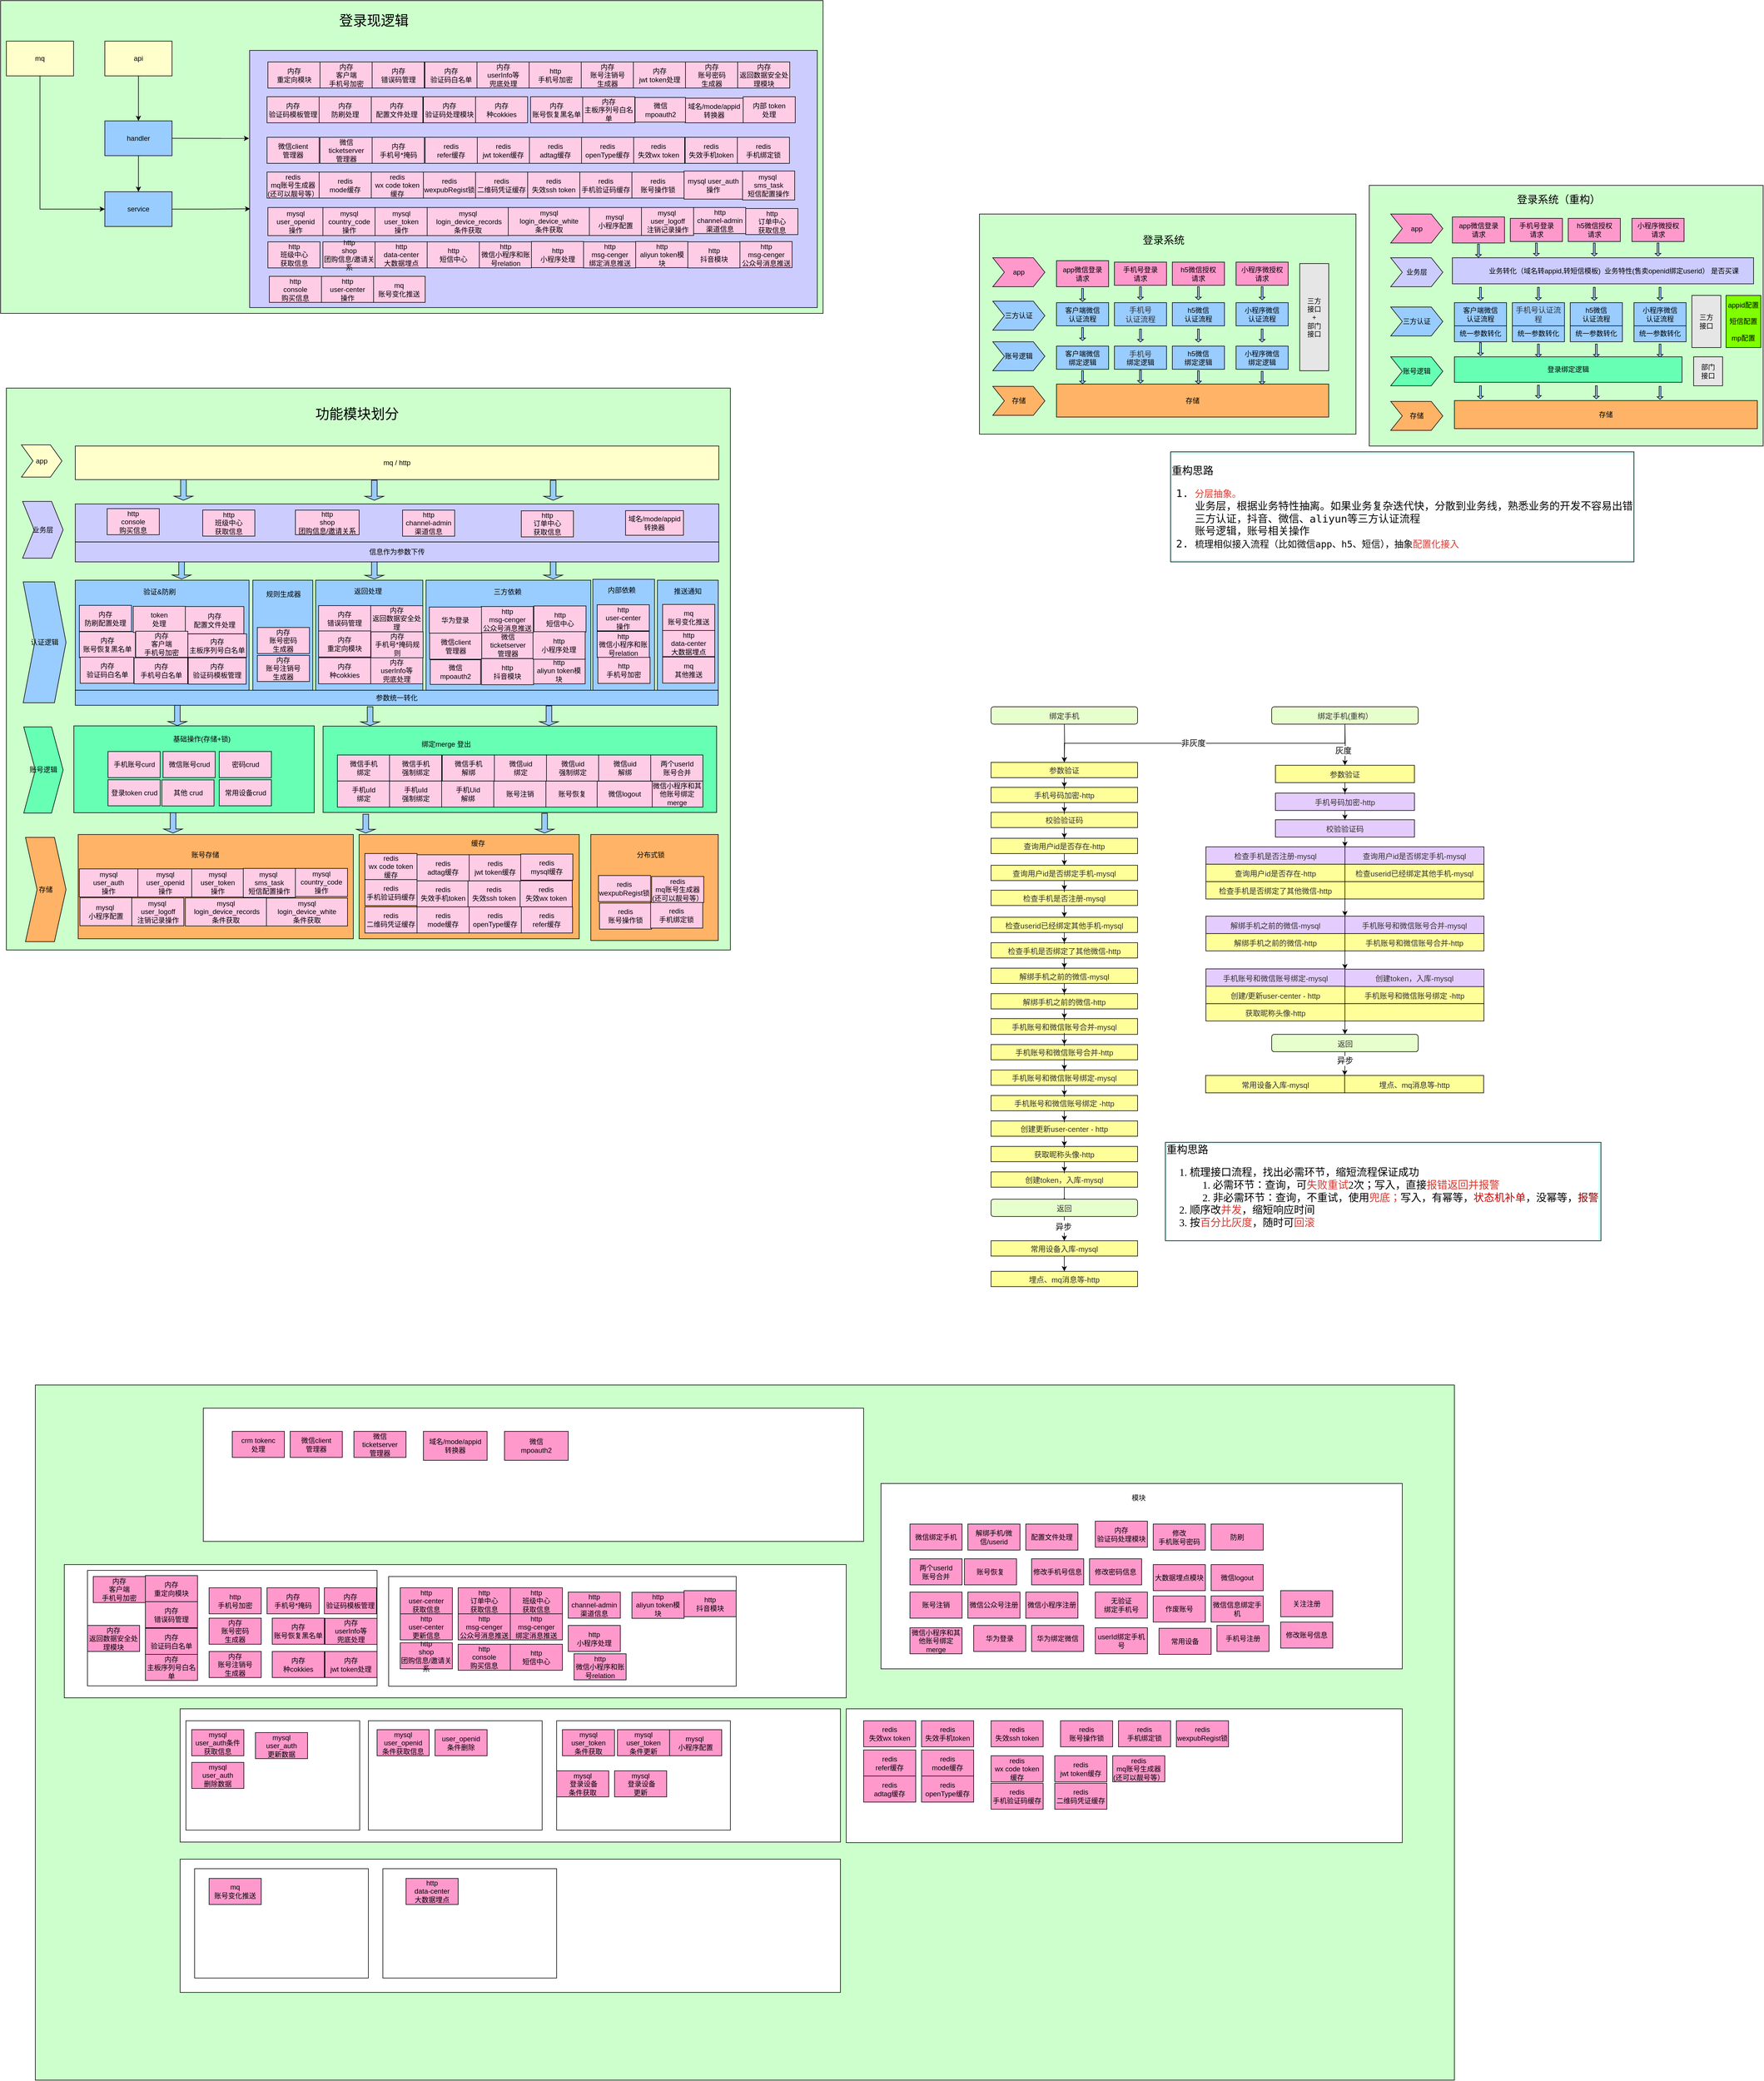 <mxfile version="20.5.3" type="github">
  <diagram id="kJFJ0D_12UuaY3lmtUbJ" name="第 1 页">
    <mxGraphModel dx="2293" dy="1903" grid="1" gridSize="10" guides="1" tooltips="1" connect="1" arrows="1" fold="1" page="1" pageScale="1" pageWidth="827" pageHeight="1169" math="0" shadow="0">
      <root>
        <mxCell id="0" />
        <mxCell id="1" parent="0" />
        <mxCell id="mRexfQhfjzAPBLykWlBQ-13" value="" style="whiteSpace=wrap;html=1;fillColor=#CCFFFF;" parent="1" vertex="1">
          <mxGeometry x="1643" y="309" width="90" height="200" as="geometry" />
        </mxCell>
        <mxCell id="mRexfQhfjzAPBLykWlBQ-3" value="" style="rounded=0;whiteSpace=wrap;html=1;fillColor=#CCFFCC;" parent="1" vertex="1">
          <mxGeometry x="1510" y="238.5" width="650" height="380" as="geometry" />
        </mxCell>
        <mxCell id="mRexfQhfjzAPBLykWlBQ-4" value="app" style="shape=step;perimeter=stepPerimeter;whiteSpace=wrap;html=1;fixedSize=1;fillColor=#FF99CC;" parent="1" vertex="1">
          <mxGeometry x="1533" y="314" width="90" height="50" as="geometry" />
        </mxCell>
        <mxCell id="mRexfQhfjzAPBLykWlBQ-5" value="三方认证" style="shape=step;perimeter=stepPerimeter;whiteSpace=wrap;html=1;fixedSize=1;fillColor=#99CCFF;" parent="1" vertex="1">
          <mxGeometry x="1533" y="389" width="90" height="50" as="geometry" />
        </mxCell>
        <mxCell id="mRexfQhfjzAPBLykWlBQ-6" value="账号逻辑" style="shape=step;perimeter=stepPerimeter;whiteSpace=wrap;html=1;fixedSize=1;fillColor=#99CCFF;" parent="1" vertex="1">
          <mxGeometry x="1533" y="459" width="90" height="50" as="geometry" />
        </mxCell>
        <mxCell id="mRexfQhfjzAPBLykWlBQ-7" value="存储" style="shape=step;perimeter=stepPerimeter;whiteSpace=wrap;html=1;fixedSize=1;fillColor=#FFB366;" parent="1" vertex="1">
          <mxGeometry x="1533" y="536" width="90" height="50" as="geometry" />
        </mxCell>
        <mxCell id="mRexfQhfjzAPBLykWlBQ-9" value="app微信登录&lt;br&gt;请求" style="whiteSpace=wrap;html=1;fillColor=#FF99CC;" parent="1" vertex="1">
          <mxGeometry x="1643" y="319" width="90" height="45" as="geometry" />
        </mxCell>
        <mxCell id="mRexfQhfjzAPBLykWlBQ-10" value="&lt;div class=&quot;mind-clipboard&quot;&gt;手机号登录&lt;div&gt;请求&lt;/div&gt;&lt;/div&gt;" style="whiteSpace=wrap;html=1;fillColor=#FF99CC;" parent="1" vertex="1">
          <mxGeometry x="1743" y="321.5" width="90" height="40" as="geometry" />
        </mxCell>
        <mxCell id="mRexfQhfjzAPBLykWlBQ-11" value="&lt;div class=&quot;mind-clipboard&quot;&gt;h5微信&lt;span style=&quot;font-size: inherit&quot;&gt;授权&lt;/span&gt;&lt;div&gt;请求&lt;/div&gt;&lt;/div&gt;" style="whiteSpace=wrap;html=1;fillColor=#FF99CC;" parent="1" vertex="1">
          <mxGeometry x="1843" y="321.5" width="90" height="40" as="geometry" />
        </mxCell>
        <mxCell id="mRexfQhfjzAPBLykWlBQ-12" value="&lt;div class=&quot;mind-clipboard&quot;&gt;小程序微&lt;span style=&quot;font-size: inherit&quot;&gt;授权&lt;/span&gt;&lt;div&gt;请求&lt;/div&gt;&lt;/div&gt;" style="whiteSpace=wrap;html=1;fillColor=#FF99CC;" parent="1" vertex="1">
          <mxGeometry x="1953" y="321.5" width="90" height="40" as="geometry" />
        </mxCell>
        <mxCell id="mRexfQhfjzAPBLykWlBQ-14" value="&lt;div class=&quot;mind-clipboard&quot;&gt;&lt;div&gt;客户端&lt;span&gt;微信&lt;/span&gt;&lt;/div&gt;&lt;div&gt;认证流程&lt;/div&gt;&lt;/div&gt;" style="whiteSpace=wrap;html=1;fillColor=#99CCFF;" parent="1" vertex="1">
          <mxGeometry x="1643" y="391.5" width="90" height="40" as="geometry" />
        </mxCell>
        <mxCell id="mRexfQhfjzAPBLykWlBQ-15" value="&lt;div class=&quot;mind-clipboard&quot;&gt;&lt;span style=&quot;color: rgb(50 , 50 , 50) ; font-size: 13px ; background-color: rgba(255 , 255 , 255 , 0.008)&quot;&gt;手机号&lt;/span&gt;&lt;/div&gt;&lt;div class=&quot;mind-clipboard&quot;&gt;&lt;span style=&quot;color: rgb(50 , 50 , 50) ; font-size: 13px ; background-color: rgba(255 , 255 , 255 , 0.008)&quot;&gt;认证流程&lt;/span&gt;&lt;br&gt;&lt;/div&gt;" style="whiteSpace=wrap;html=1;fillColor=#99CCFF;" parent="1" vertex="1">
          <mxGeometry x="1743" y="391.5" width="90" height="40" as="geometry" />
        </mxCell>
        <mxCell id="mRexfQhfjzAPBLykWlBQ-16" value="&lt;div class=&quot;mind-clipboard&quot;&gt;&lt;div class=&quot;mind-clipboard&quot;&gt;&lt;div&gt;h5微信&lt;/div&gt;&lt;div&gt;认证流程&lt;/div&gt;&lt;/div&gt;&lt;/div&gt;" style="whiteSpace=wrap;html=1;fillColor=#99CCFF;" parent="1" vertex="1">
          <mxGeometry x="1843" y="391.5" width="90" height="40" as="geometry" />
        </mxCell>
        <mxCell id="mRexfQhfjzAPBLykWlBQ-17" value="&lt;div class=&quot;mind-clipboard&quot;&gt;&lt;div class=&quot;mind-clipboard&quot;&gt;&lt;div&gt;小程序&lt;span&gt;微信&lt;/span&gt;&lt;/div&gt;&lt;div&gt;认证流程&lt;/div&gt;&lt;/div&gt;&lt;/div&gt;" style="whiteSpace=wrap;html=1;fillColor=#99CCFF;" parent="1" vertex="1">
          <mxGeometry x="1953" y="391.5" width="90" height="40" as="geometry" />
        </mxCell>
        <mxCell id="mRexfQhfjzAPBLykWlBQ-19" value="&lt;div&gt;客户端微信&lt;/div&gt;绑定逻辑" style="whiteSpace=wrap;html=1;fillColor=#99CCFF;" parent="1" vertex="1">
          <mxGeometry x="1643" y="466.5" width="90" height="40" as="geometry" />
        </mxCell>
        <mxCell id="mRexfQhfjzAPBLykWlBQ-20" value="&lt;div class=&quot;mind-clipboard&quot;&gt;&lt;div class=&quot;mind-clipboard&quot;&gt;&lt;span style=&quot;color: rgb(50, 50, 50); font-size: 13px; background-color: rgba(255, 255, 255, 0.008);&quot;&gt;手机号&lt;/span&gt;&lt;/div&gt;&lt;/div&gt;&lt;div class=&quot;mind-clipboard&quot;&gt;绑定逻辑&lt;br&gt;&lt;/div&gt;" style="whiteSpace=wrap;html=1;fillColor=#99CCFF;" parent="1" vertex="1">
          <mxGeometry x="1743" y="466.5" width="90" height="40" as="geometry" />
        </mxCell>
        <mxCell id="mRexfQhfjzAPBLykWlBQ-21" value="&lt;div class=&quot;mind-clipboard&quot;&gt;&lt;div&gt;h5微信&lt;/div&gt;&lt;div class=&quot;mind-clipboard&quot;&gt;&lt;span style=&quot;background-color: initial;&quot;&gt;绑定逻辑&lt;/span&gt;&lt;br&gt;&lt;/div&gt;&lt;/div&gt;" style="whiteSpace=wrap;html=1;fillColor=#99CCFF;" parent="1" vertex="1">
          <mxGeometry x="1843" y="466.5" width="90" height="40" as="geometry" />
        </mxCell>
        <mxCell id="mRexfQhfjzAPBLykWlBQ-22" value="小程序微信&lt;br&gt;绑定逻辑" style="whiteSpace=wrap;html=1;fillColor=#99CCFF;" parent="1" vertex="1">
          <mxGeometry x="1953" y="466.5" width="90" height="40" as="geometry" />
        </mxCell>
        <mxCell id="mRexfQhfjzAPBLykWlBQ-24" value="存储" style="whiteSpace=wrap;html=1;fillColor=#FFB366;" parent="1" vertex="1">
          <mxGeometry x="1643" y="532" width="470" height="57" as="geometry" />
        </mxCell>
        <mxCell id="mRexfQhfjzAPBLykWlBQ-54" value="" style="shape=singleArrow;direction=south;whiteSpace=wrap;html=1;fillColor=#99CCFF;" parent="1" vertex="1">
          <mxGeometry x="1683" y="367" width="10" height="22.5" as="geometry" />
        </mxCell>
        <mxCell id="mRexfQhfjzAPBLykWlBQ-56" value="" style="shape=singleArrow;direction=south;whiteSpace=wrap;html=1;fillColor=#99CCFF;" parent="1" vertex="1">
          <mxGeometry x="1683" y="434.5" width="10" height="22.5" as="geometry" />
        </mxCell>
        <mxCell id="mRexfQhfjzAPBLykWlBQ-57" value="" style="shape=singleArrow;direction=south;whiteSpace=wrap;html=1;fillColor=#99CCFF;" parent="1" vertex="1">
          <mxGeometry x="1683" y="509" width="10" height="22.5" as="geometry" />
        </mxCell>
        <mxCell id="mRexfQhfjzAPBLykWlBQ-58" value="" style="shape=singleArrow;direction=south;whiteSpace=wrap;html=1;fillColor=#99CCFF;" parent="1" vertex="1">
          <mxGeometry x="1783" y="364" width="10" height="22.5" as="geometry" />
        </mxCell>
        <mxCell id="mRexfQhfjzAPBLykWlBQ-59" value="" style="shape=singleArrow;direction=south;whiteSpace=wrap;html=1;fillColor=#99CCFF;" parent="1" vertex="1">
          <mxGeometry x="1883" y="364" width="10" height="22.5" as="geometry" />
        </mxCell>
        <mxCell id="mRexfQhfjzAPBLykWlBQ-60" value="" style="shape=singleArrow;direction=south;whiteSpace=wrap;html=1;fillColor=#99CCFF;" parent="1" vertex="1">
          <mxGeometry x="1993" y="364" width="10" height="22.5" as="geometry" />
        </mxCell>
        <mxCell id="mRexfQhfjzAPBLykWlBQ-61" value="" style="shape=singleArrow;direction=south;whiteSpace=wrap;html=1;fillColor=#99CCFF;" parent="1" vertex="1">
          <mxGeometry x="1993" y="437" width="10" height="22.5" as="geometry" />
        </mxCell>
        <mxCell id="mRexfQhfjzAPBLykWlBQ-62" value="" style="shape=singleArrow;direction=south;whiteSpace=wrap;html=1;fillColor=#99CCFF;" parent="1" vertex="1">
          <mxGeometry x="1783" y="437" width="10" height="22.5" as="geometry" />
        </mxCell>
        <mxCell id="mRexfQhfjzAPBLykWlBQ-63" value="" style="shape=singleArrow;direction=south;whiteSpace=wrap;html=1;fillColor=#99CCFF;" parent="1" vertex="1">
          <mxGeometry x="1783" y="508" width="10" height="22.5" as="geometry" />
        </mxCell>
        <mxCell id="mRexfQhfjzAPBLykWlBQ-64" value="" style="shape=singleArrow;direction=south;whiteSpace=wrap;html=1;fillColor=#99CCFF;" parent="1" vertex="1">
          <mxGeometry x="1883" y="437" width="10" height="22.5" as="geometry" />
        </mxCell>
        <mxCell id="mRexfQhfjzAPBLykWlBQ-71" value="" style="shape=singleArrow;direction=south;whiteSpace=wrap;html=1;fillColor=#99CCFF;" parent="1" vertex="1">
          <mxGeometry x="1883" y="509" width="10" height="22.5" as="geometry" />
        </mxCell>
        <mxCell id="mRexfQhfjzAPBLykWlBQ-72" value="" style="shape=singleArrow;direction=south;whiteSpace=wrap;html=1;fillColor=#99CCFF;" parent="1" vertex="1">
          <mxGeometry x="1993" y="510" width="10" height="22.5" as="geometry" />
        </mxCell>
        <mxCell id="mRexfQhfjzAPBLykWlBQ-73" value="&lt;div class=&quot;mind-clipboard&quot;&gt;三方&lt;br&gt;接口&lt;/div&gt;&lt;div class=&quot;mind-clipboard&quot;&gt;+&lt;/div&gt;&lt;div class=&quot;mind-clipboard&quot;&gt;部门&lt;/div&gt;&lt;div class=&quot;mind-clipboard&quot;&gt;接口&lt;/div&gt;" style="whiteSpace=wrap;html=1;fillColor=#E6E6E6;" parent="1" vertex="1">
          <mxGeometry x="2063" y="324" width="50" height="185" as="geometry" />
        </mxCell>
        <mxCell id="mRexfQhfjzAPBLykWlBQ-109" value="&lt;font style=&quot;font-size: 18px&quot;&gt;登录系统&lt;/font&gt;" style="text;html=1;strokeColor=none;fillColor=none;align=center;verticalAlign=middle;whiteSpace=wrap;rounded=0;" parent="1" vertex="1">
          <mxGeometry x="1773" y="269" width="110" height="30" as="geometry" />
        </mxCell>
        <mxCell id="mRexfQhfjzAPBLykWlBQ-111" value="" style="rounded=0;whiteSpace=wrap;html=1;fillColor=#CCFFCC;" parent="1" vertex="1">
          <mxGeometry x="2183" y="189" width="680" height="450" as="geometry" />
        </mxCell>
        <mxCell id="mRexfQhfjzAPBLykWlBQ-112" value="业务层" style="shape=step;perimeter=stepPerimeter;whiteSpace=wrap;html=1;fixedSize=1;fillColor=#CCCCFF;" parent="1" vertex="1">
          <mxGeometry x="2220" y="314" width="90" height="50" as="geometry" />
        </mxCell>
        <mxCell id="mRexfQhfjzAPBLykWlBQ-113" value="三方认证" style="shape=step;perimeter=stepPerimeter;whiteSpace=wrap;html=1;fixedSize=1;fillColor=#99CCFF;" parent="1" vertex="1">
          <mxGeometry x="2220" y="399" width="90" height="50" as="geometry" />
        </mxCell>
        <mxCell id="mRexfQhfjzAPBLykWlBQ-114" value="账号逻辑" style="shape=step;perimeter=stepPerimeter;whiteSpace=wrap;html=1;fixedSize=1;fillColor=#66FFB3;" parent="1" vertex="1">
          <mxGeometry x="2220" y="485" width="90" height="50" as="geometry" />
        </mxCell>
        <mxCell id="mRexfQhfjzAPBLykWlBQ-115" value="存储" style="shape=step;perimeter=stepPerimeter;whiteSpace=wrap;html=1;fixedSize=1;fillColor=#FFB366;" parent="1" vertex="1">
          <mxGeometry x="2220" y="562" width="90" height="50" as="geometry" />
        </mxCell>
        <mxCell id="mRexfQhfjzAPBLykWlBQ-116" value="app微信登录&lt;br&gt;请求" style="whiteSpace=wrap;html=1;fillColor=#FF99CC;" parent="1" vertex="1">
          <mxGeometry x="2326.5" y="243.5" width="90" height="45" as="geometry" />
        </mxCell>
        <mxCell id="mRexfQhfjzAPBLykWlBQ-117" value="&lt;div class=&quot;mind-clipboard&quot;&gt;手机号登录&lt;div&gt;请求&lt;/div&gt;&lt;/div&gt;" style="whiteSpace=wrap;html=1;fillColor=#FF99CC;" parent="1" vertex="1">
          <mxGeometry x="2426.5" y="246" width="90" height="40" as="geometry" />
        </mxCell>
        <mxCell id="mRexfQhfjzAPBLykWlBQ-118" value="&lt;div class=&quot;mind-clipboard&quot;&gt;h5微信&lt;span style=&quot;font-size: inherit&quot;&gt;授权&lt;/span&gt;&lt;div&gt;请求&lt;/div&gt;&lt;/div&gt;" style="whiteSpace=wrap;html=1;fillColor=#FF99CC;" parent="1" vertex="1">
          <mxGeometry x="2526.5" y="246" width="90" height="40" as="geometry" />
        </mxCell>
        <mxCell id="mRexfQhfjzAPBLykWlBQ-119" value="&lt;div class=&quot;mind-clipboard&quot;&gt;小程序微&lt;span style=&quot;font-size: inherit&quot;&gt;授权&lt;/span&gt;&lt;div&gt;请求&lt;/div&gt;&lt;/div&gt;" style="whiteSpace=wrap;html=1;fillColor=#FF99CC;" parent="1" vertex="1">
          <mxGeometry x="2636.5" y="246" width="90" height="40" as="geometry" />
        </mxCell>
        <mxCell id="mRexfQhfjzAPBLykWlBQ-120" value="&lt;div class=&quot;mind-clipboard&quot;&gt;&lt;div&gt;客户端&lt;span&gt;微信&lt;/span&gt;&lt;/div&gt;&lt;div&gt;认证流程&lt;/div&gt;&lt;/div&gt;" style="whiteSpace=wrap;html=1;fillColor=#99CCFF;" parent="1" vertex="1">
          <mxGeometry x="2330" y="391.5" width="90" height="40" as="geometry" />
        </mxCell>
        <mxCell id="mRexfQhfjzAPBLykWlBQ-121" value="&lt;div class=&quot;mind-clipboard&quot;&gt;&lt;span style=&quot;color: rgb(50 , 50 , 50) ; font-size: 13px ; background-color: rgba(255 , 255 , 255 , 0.008)&quot;&gt;手机号认证流程&lt;/span&gt;&lt;br&gt;&lt;/div&gt;" style="whiteSpace=wrap;html=1;fillColor=#99CCFF;" parent="1" vertex="1">
          <mxGeometry x="2430" y="391.5" width="90" height="40" as="geometry" />
        </mxCell>
        <mxCell id="mRexfQhfjzAPBLykWlBQ-122" value="&lt;div class=&quot;mind-clipboard&quot;&gt;&lt;div class=&quot;mind-clipboard&quot;&gt;&lt;div&gt;h5微信&lt;/div&gt;&lt;div&gt;认证流程&lt;/div&gt;&lt;/div&gt;&lt;/div&gt;" style="whiteSpace=wrap;html=1;fillColor=#99CCFF;" parent="1" vertex="1">
          <mxGeometry x="2530" y="391.5" width="90" height="40" as="geometry" />
        </mxCell>
        <mxCell id="mRexfQhfjzAPBLykWlBQ-123" value="&lt;div class=&quot;mind-clipboard&quot;&gt;&lt;div class=&quot;mind-clipboard&quot;&gt;&lt;div&gt;小程序&lt;span&gt;微信&lt;/span&gt;&lt;/div&gt;&lt;div&gt;认证流程&lt;/div&gt;&lt;/div&gt;&lt;/div&gt;" style="whiteSpace=wrap;html=1;fillColor=#99CCFF;" parent="1" vertex="1">
          <mxGeometry x="2640" y="391.5" width="90" height="40" as="geometry" />
        </mxCell>
        <mxCell id="mRexfQhfjzAPBLykWlBQ-129" value="存储" style="whiteSpace=wrap;html=1;fillColor=#FFB366;" parent="1" vertex="1">
          <mxGeometry x="2330" y="560.5" width="523" height="48.5" as="geometry" />
        </mxCell>
        <mxCell id="mRexfQhfjzAPBLykWlBQ-130" value="" style="shape=singleArrow;direction=south;whiteSpace=wrap;html=1;fillColor=#99CCFF;" parent="1" vertex="1">
          <mxGeometry x="2366.5" y="290.5" width="10" height="22.5" as="geometry" />
        </mxCell>
        <mxCell id="mRexfQhfjzAPBLykWlBQ-131" value="" style="shape=singleArrow;direction=south;whiteSpace=wrap;html=1;fillColor=#99CCFF;" parent="1" vertex="1">
          <mxGeometry x="2370" y="460.5" width="10" height="22.5" as="geometry" />
        </mxCell>
        <mxCell id="mRexfQhfjzAPBLykWlBQ-132" value="" style="shape=singleArrow;direction=south;whiteSpace=wrap;html=1;fillColor=#99CCFF;" parent="1" vertex="1">
          <mxGeometry x="2370" y="535" width="10" height="22.5" as="geometry" />
        </mxCell>
        <mxCell id="mRexfQhfjzAPBLykWlBQ-133" value="" style="shape=singleArrow;direction=south;whiteSpace=wrap;html=1;fillColor=#99CCFF;" parent="1" vertex="1">
          <mxGeometry x="2466.5" y="288.5" width="10" height="22.5" as="geometry" />
        </mxCell>
        <mxCell id="mRexfQhfjzAPBLykWlBQ-134" value="" style="shape=singleArrow;direction=south;whiteSpace=wrap;html=1;fillColor=#99CCFF;" parent="1" vertex="1">
          <mxGeometry x="2566.5" y="288.5" width="10" height="22.5" as="geometry" />
        </mxCell>
        <mxCell id="mRexfQhfjzAPBLykWlBQ-135" value="" style="shape=singleArrow;direction=south;whiteSpace=wrap;html=1;fillColor=#99CCFF;" parent="1" vertex="1">
          <mxGeometry x="2676.5" y="288.5" width="10" height="22.5" as="geometry" />
        </mxCell>
        <mxCell id="mRexfQhfjzAPBLykWlBQ-136" value="" style="shape=singleArrow;direction=south;whiteSpace=wrap;html=1;fillColor=#99CCFF;" parent="1" vertex="1">
          <mxGeometry x="2680" y="463" width="10" height="22.5" as="geometry" />
        </mxCell>
        <mxCell id="mRexfQhfjzAPBLykWlBQ-137" value="" style="shape=singleArrow;direction=south;whiteSpace=wrap;html=1;fillColor=#99CCFF;" parent="1" vertex="1">
          <mxGeometry x="2470" y="463" width="10" height="22.5" as="geometry" />
        </mxCell>
        <mxCell id="mRexfQhfjzAPBLykWlBQ-138" value="" style="shape=singleArrow;direction=south;whiteSpace=wrap;html=1;fillColor=#99CCFF;" parent="1" vertex="1">
          <mxGeometry x="2470" y="534" width="10" height="22.5" as="geometry" />
        </mxCell>
        <mxCell id="mRexfQhfjzAPBLykWlBQ-139" value="" style="shape=singleArrow;direction=south;whiteSpace=wrap;html=1;fillColor=#99CCFF;" parent="1" vertex="1">
          <mxGeometry x="2570" y="463" width="10" height="22.5" as="geometry" />
        </mxCell>
        <mxCell id="mRexfQhfjzAPBLykWlBQ-140" value="" style="shape=singleArrow;direction=south;whiteSpace=wrap;html=1;fillColor=#99CCFF;" parent="1" vertex="1">
          <mxGeometry x="2570" y="535" width="10" height="22.5" as="geometry" />
        </mxCell>
        <mxCell id="mRexfQhfjzAPBLykWlBQ-141" value="" style="shape=singleArrow;direction=south;whiteSpace=wrap;html=1;fillColor=#99CCFF;" parent="1" vertex="1">
          <mxGeometry x="2680" y="536" width="10" height="22.5" as="geometry" />
        </mxCell>
        <mxCell id="mRexfQhfjzAPBLykWlBQ-142" value="&lt;div class=&quot;mind-clipboard&quot;&gt;&lt;span&gt;部门&lt;/span&gt;&lt;br&gt;&lt;/div&gt;&lt;div class=&quot;mind-clipboard&quot;&gt;接口&lt;/div&gt;" style="whiteSpace=wrap;html=1;fillColor=#E6E6E6;" parent="1" vertex="1">
          <mxGeometry x="2743" y="485" width="50" height="50" as="geometry" />
        </mxCell>
        <mxCell id="mRexfQhfjzAPBLykWlBQ-143" value="&lt;font style=&quot;font-size: 18px&quot;&gt;登录系统（重构）&lt;/font&gt;" style="text;html=1;strokeColor=none;fillColor=none;align=center;verticalAlign=middle;whiteSpace=wrap;rounded=0;" parent="1" vertex="1">
          <mxGeometry x="2430" y="199" width="160" height="30" as="geometry" />
        </mxCell>
        <mxCell id="mRexfQhfjzAPBLykWlBQ-144" value="&lt;div class=&quot;mind-clipboard&quot;&gt;三方&lt;br&gt;&lt;/div&gt;&lt;div class=&quot;mind-clipboard&quot;&gt;接口&lt;/div&gt;" style="whiteSpace=wrap;html=1;fillColor=#E6E6E6;" parent="1" vertex="1">
          <mxGeometry x="2740" y="379" width="50" height="90" as="geometry" />
        </mxCell>
        <mxCell id="mRexfQhfjzAPBLykWlBQ-146" value="登录绑定逻辑" style="whiteSpace=wrap;html=1;fontSize=12;fillColor=#66FFB3;" parent="1" vertex="1">
          <mxGeometry x="2330" y="485" width="393" height="44" as="geometry" />
        </mxCell>
        <mxCell id="mRexfQhfjzAPBLykWlBQ-149" value="&lt;div class=&quot;mind-clipboard&quot;&gt;&lt;div&gt;统一参数转化&lt;/div&gt;&lt;/div&gt;" style="whiteSpace=wrap;html=1;fillColor=#99CCFF;" parent="1" vertex="1">
          <mxGeometry x="2330" y="431.5" width="90" height="27.5" as="geometry" />
        </mxCell>
        <mxCell id="mRexfQhfjzAPBLykWlBQ-150" value="&lt;div class=&quot;mind-clipboard&quot;&gt;&lt;div&gt;统一参数转化&lt;/div&gt;&lt;/div&gt;" style="whiteSpace=wrap;html=1;fillColor=#99CCFF;" parent="1" vertex="1">
          <mxGeometry x="2430" y="431.5" width="90" height="27.5" as="geometry" />
        </mxCell>
        <mxCell id="mRexfQhfjzAPBLykWlBQ-151" value="&lt;div class=&quot;mind-clipboard&quot;&gt;&lt;div&gt;统一参数转化&lt;/div&gt;&lt;/div&gt;" style="whiteSpace=wrap;html=1;fillColor=#99CCFF;" parent="1" vertex="1">
          <mxGeometry x="2530" y="431.5" width="90" height="27.5" as="geometry" />
        </mxCell>
        <mxCell id="mRexfQhfjzAPBLykWlBQ-152" value="&lt;div class=&quot;mind-clipboard&quot;&gt;&lt;div&gt;统一参数转化&lt;/div&gt;&lt;/div&gt;" style="whiteSpace=wrap;html=1;fillColor=#99CCFF;" parent="1" vertex="1">
          <mxGeometry x="2640" y="431.5" width="90" height="27.5" as="geometry" />
        </mxCell>
        <mxCell id="mRexfQhfjzAPBLykWlBQ-155" value="&lt;div class=&quot;mind-clipboard&quot;&gt;appid配置&lt;/div&gt;&lt;div class=&quot;mind-clipboard&quot;&gt;&lt;br&gt;&lt;/div&gt;&lt;div class=&quot;mind-clipboard&quot;&gt;短信配置&lt;/div&gt;&lt;div class=&quot;mind-clipboard&quot;&gt;&lt;br&gt;&lt;/div&gt;&lt;div class=&quot;mind-clipboard&quot;&gt;mp配置&lt;/div&gt;" style="whiteSpace=wrap;html=1;fillColor=#80FF00;" parent="1" vertex="1">
          <mxGeometry x="2799" y="379" width="60" height="90" as="geometry" />
        </mxCell>
        <mxCell id="mRexfQhfjzAPBLykWlBQ-156" value="&lt;span style=&quot;color: rgb(50 , 50 , 50) ; font-size: 13px ; background-color: rgba(255 , 255 , 255 , 0.008)&quot;&gt;获取昵称头像-http&lt;/span&gt;" style="rounded=0;whiteSpace=wrap;html=1;fontSize=18;fillColor=#FFFF99;" parent="1" vertex="1">
          <mxGeometry x="1901" y="1601.6" width="240" height="30" as="geometry" />
        </mxCell>
        <mxCell id="mRexfQhfjzAPBLykWlBQ-158" value="&lt;span style=&quot;color: rgb(50 , 50 , 50) ; font-size: 13px ; background-color: rgba(255 , 255 , 255 , 0.008)&quot;&gt;手机账号和微信账号绑定 -http&lt;/span&gt;" style="rounded=0;whiteSpace=wrap;html=1;fontSize=18;fillColor=#FFFF99;" parent="1" vertex="1">
          <mxGeometry x="2141" y="1571.6" width="240" height="30" as="geometry" />
        </mxCell>
        <mxCell id="mRexfQhfjzAPBLykWlBQ-159" value="&lt;span style=&quot;color: rgb(50 , 50 , 50) ; font-size: 13px ; background-color: rgba(255 , 255 , 255 , 0.008)&quot;&gt;手机账号和微信账号绑定-mysql&lt;/span&gt;" style="rounded=0;whiteSpace=wrap;html=1;fontSize=18;fillColor=#E5CCFF;" parent="1" vertex="1">
          <mxGeometry x="1901" y="1541.6" width="240" height="30" as="geometry" />
        </mxCell>
        <mxCell id="mRexfQhfjzAPBLykWlBQ-248" style="edgeStyle=orthogonalEdgeStyle;rounded=0;orthogonalLoop=1;jettySize=auto;html=1;exitX=0;exitY=1;exitDx=0;exitDy=0;entryX=0;entryY=0;entryDx=0;entryDy=0;fontSize=14;fillColor=#E5CCFF;" parent="1" source="mRexfQhfjzAPBLykWlBQ-160" target="mRexfQhfjzAPBLykWlBQ-171" edge="1">
          <mxGeometry relative="1" as="geometry" />
        </mxCell>
        <mxCell id="mRexfQhfjzAPBLykWlBQ-160" value="&lt;span style=&quot;color: rgb(50 , 50 , 50) ; font-size: 13px ; background-color: rgba(255 , 255 , 255 , 0.008)&quot;&gt;手机账号和微信账号合并-http&lt;/span&gt;" style="rounded=0;whiteSpace=wrap;html=1;fontSize=18;fillColor=#FFFF99;" parent="1" vertex="1">
          <mxGeometry x="2141" y="1480.6" width="240" height="30" as="geometry" />
        </mxCell>
        <mxCell id="mRexfQhfjzAPBLykWlBQ-161" value="&lt;span style=&quot;color: rgb(50 , 50 , 50) ; font-size: 13px ; background-color: rgba(255 , 255 , 255 , 0.008)&quot;&gt;手机账号和微信账号合并-mysql&lt;/span&gt;" style="rounded=0;whiteSpace=wrap;html=1;fontSize=18;fillColor=#E5CCFF;" parent="1" vertex="1">
          <mxGeometry x="2141" y="1450.6" width="240" height="30" as="geometry" />
        </mxCell>
        <mxCell id="mRexfQhfjzAPBLykWlBQ-247" style="edgeStyle=orthogonalEdgeStyle;rounded=0;orthogonalLoop=1;jettySize=auto;html=1;exitX=0;exitY=1;exitDx=0;exitDy=0;entryX=1;entryY=0;entryDx=0;entryDy=0;fontSize=14;fillColor=#E5CCFF;" parent="1" source="mRexfQhfjzAPBLykWlBQ-162" target="mRexfQhfjzAPBLykWlBQ-218" edge="1">
          <mxGeometry relative="1" as="geometry" />
        </mxCell>
        <mxCell id="mRexfQhfjzAPBLykWlBQ-162" value="" style="rounded=0;whiteSpace=wrap;html=1;fontSize=18;fillColor=#FFFF99;" parent="1" vertex="1">
          <mxGeometry x="2141" y="1390.94" width="240" height="30" as="geometry" />
        </mxCell>
        <mxCell id="mRexfQhfjzAPBLykWlBQ-163" value="&lt;span style=&quot;color: rgb(50 , 50 , 50) ; font-size: 13px ; background-color: rgba(255 , 255 , 255 , 0.008)&quot;&gt;检查手机是否绑定了其他微信-http&lt;/span&gt;" style="rounded=0;whiteSpace=wrap;html=1;fontSize=18;fillColor=#FFFF99;" parent="1" vertex="1">
          <mxGeometry x="1901" y="1390.94" width="240" height="30" as="geometry" />
        </mxCell>
        <mxCell id="mRexfQhfjzAPBLykWlBQ-257" style="edgeStyle=orthogonalEdgeStyle;rounded=0;orthogonalLoop=1;jettySize=auto;html=1;exitX=0;exitY=1;exitDx=0;exitDy=0;entryX=0.5;entryY=0;entryDx=0;entryDy=0;fontSize=14;fillColor=#E5CCFF;" parent="1" source="mRexfQhfjzAPBLykWlBQ-164" target="mRexfQhfjzAPBLykWlBQ-240" edge="1">
          <mxGeometry relative="1" as="geometry" />
        </mxCell>
        <mxCell id="mRexfQhfjzAPBLykWlBQ-164" value="" style="rounded=0;whiteSpace=wrap;html=1;fontSize=18;fillColor=#FFFF99;" parent="1" vertex="1">
          <mxGeometry x="2141" y="1601.6" width="240" height="30" as="geometry" />
        </mxCell>
        <mxCell id="mRexfQhfjzAPBLykWlBQ-226" value="" style="edgeStyle=orthogonalEdgeStyle;rounded=0;orthogonalLoop=1;jettySize=auto;html=1;fontSize=18;fillColor=#FFFF99;" parent="1" source="mRexfQhfjzAPBLykWlBQ-165" target="mRexfQhfjzAPBLykWlBQ-223" edge="1">
          <mxGeometry relative="1" as="geometry" />
        </mxCell>
        <mxCell id="mRexfQhfjzAPBLykWlBQ-165" value="&lt;span style=&quot;color: rgb(50 , 50 , 50) ; font-size: 13px ; background-color: rgba(255 , 255 , 255 , 0.008)&quot;&gt;手机号码加密-http&lt;/span&gt;" style="rounded=0;whiteSpace=wrap;html=1;fontSize=18;fillColor=#E5CCFF;" parent="1" vertex="1">
          <mxGeometry x="2021" y="1238.14" width="240" height="30" as="geometry" />
        </mxCell>
        <mxCell id="mRexfQhfjzAPBLykWlBQ-225" value="" style="edgeStyle=orthogonalEdgeStyle;rounded=0;orthogonalLoop=1;jettySize=auto;html=1;fontSize=18;fillColor=#FFFF99;" parent="1" source="mRexfQhfjzAPBLykWlBQ-167" target="mRexfQhfjzAPBLykWlBQ-165" edge="1">
          <mxGeometry relative="1" as="geometry" />
        </mxCell>
        <mxCell id="mRexfQhfjzAPBLykWlBQ-167" value="&lt;span style=&quot;color: rgb(50 , 50 , 50) ; font-size: 13px ; background-color: rgba(255 , 255 , 255 , 0.008)&quot;&gt;参数验证&lt;/span&gt;" style="rounded=0;whiteSpace=wrap;html=1;fontSize=18;fillColor=#FFFF99;" parent="1" vertex="1">
          <mxGeometry x="2021" y="1190.14" width="240" height="30" as="geometry" />
        </mxCell>
        <mxCell id="mRexfQhfjzAPBLykWlBQ-224" value="" style="edgeStyle=orthogonalEdgeStyle;rounded=0;orthogonalLoop=1;jettySize=auto;html=1;fontSize=18;" parent="1" target="mRexfQhfjzAPBLykWlBQ-167" edge="1">
          <mxGeometry relative="1" as="geometry">
            <mxPoint x="2141" y="1119.14" as="sourcePoint" />
          </mxGeometry>
        </mxCell>
        <mxCell id="mRexfQhfjzAPBLykWlBQ-255" value="灰度" style="edgeLabel;html=1;align=center;verticalAlign=middle;resizable=0;points=[];fontSize=14;" parent="mRexfQhfjzAPBLykWlBQ-224" vertex="1" connectable="0">
          <mxGeometry x="0.284" y="-3" relative="1" as="geometry">
            <mxPoint as="offset" />
          </mxGeometry>
        </mxCell>
        <mxCell id="mRexfQhfjzAPBLykWlBQ-170" value="&lt;span style=&quot;color: rgb(50 , 50 , 50) ; font-size: 13px ; background-color: rgba(255 , 255 , 255 , 0.008)&quot;&gt;常用设备入库-mysql&lt;/span&gt;" style="rounded=0;whiteSpace=wrap;html=1;fontSize=18;fillColor=#FFFF99;" parent="1" vertex="1">
          <mxGeometry x="1900.5" y="1725.6" width="240" height="30" as="geometry" />
        </mxCell>
        <mxCell id="mRexfQhfjzAPBLykWlBQ-171" value="&lt;span style=&quot;color: rgb(50 , 50 , 50) ; font-size: 13px ; background-color: rgba(255 , 255 , 255 , 0.008)&quot;&gt;创建token，入库-mysql&lt;/span&gt;" style="rounded=0;whiteSpace=wrap;html=1;fontSize=18;fillColor=#E5CCFF;" parent="1" vertex="1">
          <mxGeometry x="2141" y="1542.17" width="240" height="30" as="geometry" />
        </mxCell>
        <mxCell id="mRexfQhfjzAPBLykWlBQ-172" value="&lt;span style=&quot;color: rgb(50 , 50 , 50) ; font-size: 13px ; background-color: rgba(255 , 255 , 255 , 0.008)&quot;&gt;创建/更新user-center - http&lt;/span&gt;" style="rounded=0;whiteSpace=wrap;html=1;fontSize=18;fillColor=#FFFF99;" parent="1" vertex="1">
          <mxGeometry x="1901" y="1571.6" width="240" height="30" as="geometry" />
        </mxCell>
        <mxCell id="mRexfQhfjzAPBLykWlBQ-192" value="" style="edgeStyle=orthogonalEdgeStyle;rounded=0;orthogonalLoop=1;jettySize=auto;html=1;fontSize=18;" parent="1" target="mRexfQhfjzAPBLykWlBQ-190" edge="1">
          <mxGeometry relative="1" as="geometry">
            <mxPoint x="1656.5" y="1114.14" as="sourcePoint" />
          </mxGeometry>
        </mxCell>
        <mxCell id="mRexfQhfjzAPBLykWlBQ-217" value="&lt;span style=&quot;color: rgb(50 , 50 , 50) ; font-size: 13px ; background-color: rgba(255 , 255 , 255 , 0.008)&quot;&gt;解绑手机之前的微信-http&lt;/span&gt;" style="rounded=0;whiteSpace=wrap;html=1;fontSize=18;fillColor=#FFFF99;" parent="1" vertex="1">
          <mxGeometry x="1901" y="1480.6" width="240" height="30" as="geometry" />
        </mxCell>
        <mxCell id="mRexfQhfjzAPBLykWlBQ-218" value="&lt;span style=&quot;color: rgb(50 , 50 , 50) ; font-size: 13px ; background-color: rgba(255 , 255 , 255 , 0.008)&quot;&gt;解绑手机之前的微信-mysql&lt;/span&gt;" style="rounded=0;whiteSpace=wrap;html=1;fontSize=18;fillColor=#E5CCFF;" parent="1" vertex="1">
          <mxGeometry x="1901" y="1450.6" width="240" height="30" as="geometry" />
        </mxCell>
        <mxCell id="mRexfQhfjzAPBLykWlBQ-219" value="&lt;span style=&quot;color: rgb(50 , 50 , 50) ; font-size: 13px ; background-color: rgba(255 , 255 , 255 , 0.008)&quot;&gt;检查userid已经绑定其他手机-mysql&lt;/span&gt;" style="rounded=0;whiteSpace=wrap;html=1;fontSize=18;fillColor=#FFFF99;" parent="1" vertex="1">
          <mxGeometry x="2141" y="1360.94" width="240" height="30" as="geometry" />
        </mxCell>
        <mxCell id="mRexfQhfjzAPBLykWlBQ-220" value="&lt;span style=&quot;color: rgb(50 , 50 , 50) ; font-size: 13px ; background-color: rgba(255 , 255 , 255 , 0.008)&quot;&gt;检查手机是否注册-mysql&lt;/span&gt;" style="rounded=0;whiteSpace=wrap;html=1;fontSize=18;fillColor=#E5CCFF;" parent="1" vertex="1">
          <mxGeometry x="1901" y="1330.94" width="240" height="30" as="geometry" />
        </mxCell>
        <mxCell id="mRexfQhfjzAPBLykWlBQ-221" value="&lt;span style=&quot;color: rgb(50 , 50 , 50) ; font-size: 13px ; background-color: rgba(255 , 255 , 255 , 0.008)&quot;&gt;查询用户id是否绑定手机-mysql&lt;/span&gt;" style="rounded=0;whiteSpace=wrap;html=1;fontSize=18;fillColor=#E5CCFF;" parent="1" vertex="1">
          <mxGeometry x="2141" y="1330.94" width="240" height="30" as="geometry" />
        </mxCell>
        <mxCell id="mRexfQhfjzAPBLykWlBQ-222" value="&lt;span style=&quot;color: rgb(50 , 50 , 50) ; font-size: 13px ; background-color: rgba(255 , 255 , 255 , 0.008)&quot;&gt;查询用户id是否存在-http&lt;/span&gt;" style="rounded=0;whiteSpace=wrap;html=1;fontSize=18;fillColor=#FFFF99;" parent="1" vertex="1">
          <mxGeometry x="1901" y="1360.94" width="240" height="30" as="geometry" />
        </mxCell>
        <mxCell id="mRexfQhfjzAPBLykWlBQ-246" style="edgeStyle=orthogonalEdgeStyle;rounded=0;orthogonalLoop=1;jettySize=auto;html=1;exitX=0.5;exitY=1;exitDx=0;exitDy=0;entryX=0;entryY=0;entryDx=0;entryDy=0;fontSize=14;fillColor=#E5CCFF;" parent="1" source="mRexfQhfjzAPBLykWlBQ-223" target="mRexfQhfjzAPBLykWlBQ-221" edge="1">
          <mxGeometry relative="1" as="geometry" />
        </mxCell>
        <mxCell id="mRexfQhfjzAPBLykWlBQ-223" value="&lt;span style=&quot;color: rgb(50 , 50 , 50) ; font-size: 13px ; background-color: rgba(255 , 255 , 255 , 0.008)&quot;&gt;校验验证码&lt;/span&gt;" style="rounded=0;whiteSpace=wrap;html=1;fontSize=18;fillColor=#E5CCFF;" parent="1" vertex="1">
          <mxGeometry x="2021" y="1284.14" width="240" height="30" as="geometry" />
        </mxCell>
        <mxCell id="mRexfQhfjzAPBLykWlBQ-230" value="&lt;span style=&quot;color: rgb(50 , 50 , 50) ; font-size: 13px ; background-color: rgba(255 , 255 , 255 , 0.008)&quot;&gt;埋点、mq消息等-http&lt;/span&gt;" style="rounded=0;whiteSpace=wrap;html=1;fontSize=18;fillColor=#FFFF99;" parent="1" vertex="1">
          <mxGeometry x="2140.5" y="1725.6" width="240" height="30" as="geometry" />
        </mxCell>
        <mxCell id="mRexfQhfjzAPBLykWlBQ-174" value="&lt;span style=&quot;color: rgb(50 , 50 , 50) ; font-size: 13px ; background-color: rgba(255 , 255 , 255 , 0.008)&quot;&gt;埋点、mq消息等-http&lt;/span&gt;" style="rounded=0;whiteSpace=wrap;html=1;fontSize=18;fillColor=#FFFF99;" parent="1" vertex="1">
          <mxGeometry x="1530" y="2063.762" width="253" height="26.378" as="geometry" />
        </mxCell>
        <mxCell id="mRexfQhfjzAPBLykWlBQ-208" value="" style="edgeStyle=orthogonalEdgeStyle;rounded=0;orthogonalLoop=1;jettySize=auto;html=1;fontSize=18;fillColor=#E5CCFF;" parent="1" source="mRexfQhfjzAPBLykWlBQ-176" edge="1">
          <mxGeometry x="1530" y="1185.14" as="geometry">
            <mxPoint x="1656.471" y="1936.041" as="targetPoint" />
          </mxGeometry>
        </mxCell>
        <mxCell id="mRexfQhfjzAPBLykWlBQ-176" value="&lt;span style=&quot;color: rgb(50 , 50 , 50) ; font-size: 13px ; background-color: rgba(255 , 255 , 255 , 0.008)&quot;&gt;创建token，入库-mysql&lt;/span&gt;" style="rounded=0;whiteSpace=wrap;html=1;fontSize=18;fillColor=#FFFF99;" parent="1" vertex="1">
          <mxGeometry x="1530" y="1892.078" width="253" height="26.378" as="geometry" />
        </mxCell>
        <mxCell id="mRexfQhfjzAPBLykWlBQ-207" value="" style="edgeStyle=orthogonalEdgeStyle;rounded=0;orthogonalLoop=1;jettySize=auto;html=1;fontSize=18;fillColor=#FFFF99;" parent="1" source="mRexfQhfjzAPBLykWlBQ-177" target="mRexfQhfjzAPBLykWlBQ-176" edge="1">
          <mxGeometry x="1530" y="1185.14" as="geometry" />
        </mxCell>
        <mxCell id="mRexfQhfjzAPBLykWlBQ-177" value="&lt;span style=&quot;color: rgb(50 , 50 , 50) ; font-size: 13px ; background-color: rgba(255 , 255 , 255 , 0.008)&quot;&gt;获取昵称头像-http&lt;/span&gt;" style="rounded=0;whiteSpace=wrap;html=1;fontSize=18;fillColor=#FFFF99;" parent="1" vertex="1">
          <mxGeometry x="1530" y="1848.114" width="253" height="26.378" as="geometry" />
        </mxCell>
        <mxCell id="mRexfQhfjzAPBLykWlBQ-206" value="" style="edgeStyle=orthogonalEdgeStyle;rounded=0;orthogonalLoop=1;jettySize=auto;html=1;fontSize=18;fillColor=#FFFF99;" parent="1" source="mRexfQhfjzAPBLykWlBQ-178" target="mRexfQhfjzAPBLykWlBQ-177" edge="1">
          <mxGeometry x="1530" y="1185.14" as="geometry" />
        </mxCell>
        <mxCell id="mRexfQhfjzAPBLykWlBQ-178" value="&lt;span style=&quot;color: rgb(50 , 50 , 50) ; font-size: 13px ; background-color: rgba(255 , 255 , 255 , 0.008)&quot;&gt;创建更新user-center - http&lt;/span&gt;" style="rounded=0;whiteSpace=wrap;html=1;fontSize=18;fillColor=#FFFF99;" parent="1" vertex="1">
          <mxGeometry x="1530" y="1804.15" width="253" height="26.378" as="geometry" />
        </mxCell>
        <mxCell id="mRexfQhfjzAPBLykWlBQ-205" value="" style="edgeStyle=orthogonalEdgeStyle;rounded=0;orthogonalLoop=1;jettySize=auto;html=1;fontSize=18;fillColor=#FFFF99;" parent="1" source="mRexfQhfjzAPBLykWlBQ-179" target="mRexfQhfjzAPBLykWlBQ-178" edge="1">
          <mxGeometry x="1530" y="1185.14" as="geometry" />
        </mxCell>
        <mxCell id="mRexfQhfjzAPBLykWlBQ-179" value="&lt;span style=&quot;color: rgb(50 , 50 , 50) ; font-size: 13px ; background-color: rgba(255 , 255 , 255 , 0.008)&quot;&gt;手机账号和微信账号绑定 -http&lt;/span&gt;" style="rounded=0;whiteSpace=wrap;html=1;fontSize=18;fillColor=#FFFF99;" parent="1" vertex="1">
          <mxGeometry x="1530" y="1760.186" width="253" height="26.378" as="geometry" />
        </mxCell>
        <mxCell id="mRexfQhfjzAPBLykWlBQ-180" value="&lt;span style=&quot;color: rgb(50 , 50 , 50) ; font-size: 13px ; background-color: rgba(255 , 255 , 255 , 0.008)&quot;&gt;手机账号和微信账号合并-mysql&lt;/span&gt;" style="rounded=0;whiteSpace=wrap;html=1;fontSize=18;fillColor=#FFFF99;" parent="1" vertex="1">
          <mxGeometry x="1530" y="1627.416" width="253" height="27.258" as="geometry" />
        </mxCell>
        <mxCell id="mRexfQhfjzAPBLykWlBQ-203" value="" style="edgeStyle=orthogonalEdgeStyle;rounded=0;orthogonalLoop=1;jettySize=auto;html=1;fontSize=18;fillColor=#FFFF99;" parent="1" source="mRexfQhfjzAPBLykWlBQ-181" target="mRexfQhfjzAPBLykWlBQ-180" edge="1">
          <mxGeometry x="1530" y="1185.14" as="geometry" />
        </mxCell>
        <mxCell id="mRexfQhfjzAPBLykWlBQ-181" value="&lt;span style=&quot;color: rgb(50 , 50 , 50) ; font-size: 13px ; background-color: rgba(255 , 255 , 255 , 0.008)&quot;&gt;解绑手机之前的微信-http&lt;/span&gt;" style="rounded=0;whiteSpace=wrap;html=1;fontSize=18;fillColor=#FFFF99;" parent="1" vertex="1">
          <mxGeometry x="1530" y="1584.331" width="253" height="26.378" as="geometry" />
        </mxCell>
        <mxCell id="mRexfQhfjzAPBLykWlBQ-202" value="" style="edgeStyle=orthogonalEdgeStyle;rounded=0;orthogonalLoop=1;jettySize=auto;html=1;fontSize=18;fillColor=#FFFF99;" parent="1" source="mRexfQhfjzAPBLykWlBQ-182" target="mRexfQhfjzAPBLykWlBQ-181" edge="1">
          <mxGeometry x="1530" y="1185.14" as="geometry" />
        </mxCell>
        <mxCell id="mRexfQhfjzAPBLykWlBQ-182" value="&lt;span style=&quot;color: rgb(50 , 50 , 50) ; font-size: 13px ; background-color: rgba(255 , 255 , 255 , 0.008)&quot;&gt;解绑手机之前的微信-mysql&lt;/span&gt;" style="rounded=0;whiteSpace=wrap;html=1;fontSize=18;fillColor=#FFFF99;" parent="1" vertex="1">
          <mxGeometry x="1530" y="1540.367" width="253" height="26.378" as="geometry" />
        </mxCell>
        <mxCell id="mRexfQhfjzAPBLykWlBQ-201" value="" style="edgeStyle=orthogonalEdgeStyle;rounded=0;orthogonalLoop=1;jettySize=auto;html=1;fontSize=18;fillColor=#FFFF99;" parent="1" source="mRexfQhfjzAPBLykWlBQ-183" target="mRexfQhfjzAPBLykWlBQ-182" edge="1">
          <mxGeometry x="1530" y="1185.14" as="geometry" />
        </mxCell>
        <mxCell id="mRexfQhfjzAPBLykWlBQ-183" value="&lt;span style=&quot;color: rgb(50 , 50 , 50) ; font-size: 13px ; background-color: rgba(255 , 255 , 255 , 0.008)&quot;&gt;检查手机是否绑定了其他微信-http&lt;/span&gt;" style="rounded=0;whiteSpace=wrap;html=1;fontSize=18;fillColor=#FFFF99;" parent="1" vertex="1">
          <mxGeometry x="1530" y="1496.404" width="253" height="26.378" as="geometry" />
        </mxCell>
        <mxCell id="mRexfQhfjzAPBLykWlBQ-200" value="" style="edgeStyle=orthogonalEdgeStyle;rounded=0;orthogonalLoop=1;jettySize=auto;html=1;fontSize=18;fillColor=#FFFF99;" parent="1" source="mRexfQhfjzAPBLykWlBQ-184" target="mRexfQhfjzAPBLykWlBQ-183" edge="1">
          <mxGeometry x="1530" y="1185.14" as="geometry" />
        </mxCell>
        <mxCell id="mRexfQhfjzAPBLykWlBQ-184" value="&lt;span style=&quot;color: rgb(50 , 50 , 50) ; font-size: 13px ; background-color: rgba(255 , 255 , 255 , 0.008)&quot;&gt;检查userid已经绑定其他手机-mysql&lt;/span&gt;" style="rounded=0;whiteSpace=wrap;html=1;fontSize=18;fillColor=#FFFF99;" parent="1" vertex="1">
          <mxGeometry x="1530" y="1452.44" width="253" height="26.378" as="geometry" />
        </mxCell>
        <mxCell id="mRexfQhfjzAPBLykWlBQ-199" value="" style="edgeStyle=orthogonalEdgeStyle;rounded=0;orthogonalLoop=1;jettySize=auto;html=1;fontSize=18;fillColor=#FFFF99;" parent="1" source="mRexfQhfjzAPBLykWlBQ-185" target="mRexfQhfjzAPBLykWlBQ-184" edge="1">
          <mxGeometry x="1530" y="1185.14" as="geometry" />
        </mxCell>
        <mxCell id="mRexfQhfjzAPBLykWlBQ-185" value="&lt;span style=&quot;color: rgb(50 , 50 , 50) ; font-size: 13px ; background-color: rgba(255 , 255 , 255 , 0.008)&quot;&gt;检查手机是否注册-mysql&lt;/span&gt;" style="rounded=0;whiteSpace=wrap;html=1;fontSize=18;fillColor=#FFFF99;" parent="1" vertex="1">
          <mxGeometry x="1530" y="1405.838" width="253" height="26.378" as="geometry" />
        </mxCell>
        <mxCell id="mRexfQhfjzAPBLykWlBQ-198" value="" style="edgeStyle=orthogonalEdgeStyle;rounded=0;orthogonalLoop=1;jettySize=auto;html=1;fontSize=18;fillColor=#FFFF99;" parent="1" source="mRexfQhfjzAPBLykWlBQ-186" target="mRexfQhfjzAPBLykWlBQ-185" edge="1">
          <mxGeometry x="1530" y="1185.14" as="geometry" />
        </mxCell>
        <mxCell id="mRexfQhfjzAPBLykWlBQ-186" value="&lt;span style=&quot;color: rgb(50 , 50 , 50) ; font-size: 13px ; background-color: rgba(255 , 255 , 255 , 0.008)&quot;&gt;查询用户id是否绑定手机-mysql&lt;/span&gt;" style="rounded=0;whiteSpace=wrap;html=1;fontSize=18;fillColor=#FFFF99;" parent="1" vertex="1">
          <mxGeometry x="1530" y="1362.754" width="253" height="26.378" as="geometry" />
        </mxCell>
        <mxCell id="mRexfQhfjzAPBLykWlBQ-197" value="" style="edgeStyle=orthogonalEdgeStyle;rounded=0;orthogonalLoop=1;jettySize=auto;html=1;fontSize=18;fillColor=#FFFF99;" parent="1" source="mRexfQhfjzAPBLykWlBQ-187" target="mRexfQhfjzAPBLykWlBQ-186" edge="1">
          <mxGeometry x="1530" y="1185.14" as="geometry" />
        </mxCell>
        <mxCell id="mRexfQhfjzAPBLykWlBQ-187" value="&lt;span style=&quot;color: rgb(50 , 50 , 50) ; font-size: 13px ; background-color: rgba(255 , 255 , 255 , 0.008)&quot;&gt;查询用户id是否存在-http&lt;/span&gt;" style="rounded=0;whiteSpace=wrap;html=1;fontSize=18;fillColor=#FFFF99;" parent="1" vertex="1">
          <mxGeometry x="1530" y="1316.152" width="253" height="26.378" as="geometry" />
        </mxCell>
        <mxCell id="mRexfQhfjzAPBLykWlBQ-196" value="" style="edgeStyle=orthogonalEdgeStyle;rounded=0;orthogonalLoop=1;jettySize=auto;html=1;fontSize=18;fillColor=#FFFF99;" parent="1" source="mRexfQhfjzAPBLykWlBQ-188" target="mRexfQhfjzAPBLykWlBQ-187" edge="1">
          <mxGeometry x="1530" y="1185.14" as="geometry" />
        </mxCell>
        <mxCell id="mRexfQhfjzAPBLykWlBQ-188" value="&lt;span style=&quot;color: rgb(50 , 50 , 50) ; font-size: 13px ; background-color: rgba(255 , 255 , 255 , 0.008)&quot;&gt;校验验证码&lt;/span&gt;" style="rounded=0;whiteSpace=wrap;html=1;fontSize=18;fillColor=#FFFF99;" parent="1" vertex="1">
          <mxGeometry x="1530" y="1271.309" width="253" height="26.378" as="geometry" />
        </mxCell>
        <mxCell id="mRexfQhfjzAPBLykWlBQ-195" value="" style="edgeStyle=orthogonalEdgeStyle;rounded=0;orthogonalLoop=1;jettySize=auto;html=1;fontSize=18;fillColor=#FFFF99;" parent="1" source="mRexfQhfjzAPBLykWlBQ-189" target="mRexfQhfjzAPBLykWlBQ-188" edge="1">
          <mxGeometry x="1530" y="1185.14" as="geometry" />
        </mxCell>
        <mxCell id="mRexfQhfjzAPBLykWlBQ-189" value="&lt;span style=&quot;color: rgb(50 , 50 , 50) ; font-size: 13px ; background-color: rgba(255 , 255 , 255 , 0.008)&quot;&gt;手机号码加密-http&lt;/span&gt;" style="rounded=0;whiteSpace=wrap;html=1;fontSize=18;fillColor=#FFFF99;" parent="1" vertex="1">
          <mxGeometry x="1530" y="1228.225" width="253" height="26.378" as="geometry" />
        </mxCell>
        <mxCell id="mRexfQhfjzAPBLykWlBQ-194" value="" style="edgeStyle=orthogonalEdgeStyle;rounded=0;orthogonalLoop=1;jettySize=auto;html=1;fontSize=18;fillColor=#FFFF99;" parent="1" source="mRexfQhfjzAPBLykWlBQ-190" target="mRexfQhfjzAPBLykWlBQ-189" edge="1">
          <mxGeometry x="1530" y="1185.14" as="geometry" />
        </mxCell>
        <mxCell id="mRexfQhfjzAPBLykWlBQ-190" value="&lt;span style=&quot;color: rgb(50 , 50 , 50) ; font-size: 13px ; background-color: rgba(255 , 255 , 255 , 0.008)&quot;&gt;参数验证&lt;/span&gt;" style="rounded=0;whiteSpace=wrap;html=1;fontSize=18;fillColor=#FFFF99;" parent="1" vertex="1">
          <mxGeometry x="1530" y="1185.14" width="253" height="26.378" as="geometry" />
        </mxCell>
        <mxCell id="mRexfQhfjzAPBLykWlBQ-210" value="&lt;span style=&quot;color: rgb(50 , 50 , 50) ; font-size: 13px ; background-color: rgba(255 , 255 , 255 , 0.008)&quot;&gt;手机账号和微信账号合并-http&lt;/span&gt;" style="rounded=0;whiteSpace=wrap;html=1;fontSize=18;fillColor=#FFFF99;" parent="1" vertex="1">
          <mxGeometry x="1530" y="1672.259" width="253" height="26.378" as="geometry" />
        </mxCell>
        <mxCell id="mRexfQhfjzAPBLykWlBQ-214" value="" style="edgeStyle=orthogonalEdgeStyle;rounded=0;orthogonalLoop=1;jettySize=auto;html=1;fontSize=18;fillColor=#FFFF99;" parent="1" source="mRexfQhfjzAPBLykWlBQ-180" target="mRexfQhfjzAPBLykWlBQ-210" edge="1">
          <mxGeometry x="1530" y="1185.14" as="geometry" />
        </mxCell>
        <mxCell id="mRexfQhfjzAPBLykWlBQ-216" value="" style="edgeStyle=orthogonalEdgeStyle;rounded=0;orthogonalLoop=1;jettySize=auto;html=1;fontSize=18;fillColor=#FFFF99;" parent="1" source="mRexfQhfjzAPBLykWlBQ-212" target="mRexfQhfjzAPBLykWlBQ-179" edge="1">
          <mxGeometry x="1530" y="1185.14" as="geometry" />
        </mxCell>
        <mxCell id="mRexfQhfjzAPBLykWlBQ-212" value="&lt;span style=&quot;color: rgb(50 , 50 , 50) ; font-size: 13px ; background-color: rgba(255 , 255 , 255 , 0.008)&quot;&gt;手机账号和微信账号绑定-mysql&lt;/span&gt;" style="rounded=0;whiteSpace=wrap;html=1;fontSize=18;fillColor=#FFFF99;" parent="1" vertex="1">
          <mxGeometry x="1530" y="1716.222" width="253" height="26.378" as="geometry" />
        </mxCell>
        <mxCell id="mRexfQhfjzAPBLykWlBQ-215" value="" style="edgeStyle=orthogonalEdgeStyle;rounded=0;orthogonalLoop=1;jettySize=auto;html=1;fontSize=18;fillColor=#FFFF99;" parent="1" source="mRexfQhfjzAPBLykWlBQ-210" target="mRexfQhfjzAPBLykWlBQ-212" edge="1">
          <mxGeometry x="1530" y="1185.14" as="geometry" />
        </mxCell>
        <mxCell id="mRexfQhfjzAPBLykWlBQ-229" value="" style="edgeStyle=orthogonalEdgeStyle;rounded=0;orthogonalLoop=1;jettySize=auto;html=1;fontSize=18;fillColor=#FFFF99;" parent="1" source="mRexfQhfjzAPBLykWlBQ-228" target="mRexfQhfjzAPBLykWlBQ-174" edge="1">
          <mxGeometry x="1530" y="1216.14" as="geometry" />
        </mxCell>
        <mxCell id="mRexfQhfjzAPBLykWlBQ-228" value="&lt;span style=&quot;color: rgb(50 , 50 , 50) ; font-size: 13px ; background-color: rgba(255 , 255 , 255 , 0.008)&quot;&gt;常用设备入库-mysql&lt;/span&gt;" style="rounded=0;whiteSpace=wrap;html=1;fontSize=18;fillColor=#FFFF99;" parent="1" vertex="1">
          <mxGeometry x="1530" y="2011.005" width="253" height="26.378" as="geometry" />
        </mxCell>
        <mxCell id="mRexfQhfjzAPBLykWlBQ-238" value="&lt;span style=&quot;color: rgb(50 , 50 , 50) ; font-size: 13px ; background-color: rgba(255 , 255 , 255 , 0.008)&quot;&gt;绑定手机&lt;/span&gt;" style="rounded=1;whiteSpace=wrap;html=1;fontSize=18;fillColor=#E6FFCC;" parent="1" vertex="1">
          <mxGeometry x="1530" y="1089.14" width="253" height="30" as="geometry" />
        </mxCell>
        <mxCell id="mRexfQhfjzAPBLykWlBQ-252" style="edgeStyle=orthogonalEdgeStyle;rounded=0;orthogonalLoop=1;jettySize=auto;html=1;exitX=0.5;exitY=1;exitDx=0;exitDy=0;entryX=0.5;entryY=0;entryDx=0;entryDy=0;fontSize=14;fillColor=#E5CCFF;" parent="1" source="mRexfQhfjzAPBLykWlBQ-239" target="mRexfQhfjzAPBLykWlBQ-190" edge="1">
          <mxGeometry relative="1" as="geometry" />
        </mxCell>
        <mxCell id="mRexfQhfjzAPBLykWlBQ-253" value="非灰度" style="edgeLabel;html=1;align=center;verticalAlign=middle;resizable=0;points=[];fontSize=14;" parent="mRexfQhfjzAPBLykWlBQ-252" vertex="1" connectable="0">
          <mxGeometry x="0.074" relative="1" as="geometry">
            <mxPoint as="offset" />
          </mxGeometry>
        </mxCell>
        <mxCell id="mRexfQhfjzAPBLykWlBQ-239" value="&lt;span style=&quot;color: rgb(50 , 50 , 50) ; font-size: 13px ; background-color: rgba(255 , 255 , 255 , 0.008)&quot;&gt;绑定手机(重构）&lt;/span&gt;" style="rounded=1;whiteSpace=wrap;html=1;fontSize=18;fillColor=#E6FFCC;" parent="1" vertex="1">
          <mxGeometry x="2014.5" y="1089.14" width="253" height="30" as="geometry" />
        </mxCell>
        <mxCell id="mRexfQhfjzAPBLykWlBQ-250" style="edgeStyle=orthogonalEdgeStyle;rounded=0;orthogonalLoop=1;jettySize=auto;html=1;exitX=0.5;exitY=1;exitDx=0;exitDy=0;entryX=0;entryY=0;entryDx=0;entryDy=0;fontSize=14;fillColor=#E5CCFF;" parent="1" source="mRexfQhfjzAPBLykWlBQ-240" target="mRexfQhfjzAPBLykWlBQ-230" edge="1">
          <mxGeometry relative="1" as="geometry" />
        </mxCell>
        <mxCell id="mRexfQhfjzAPBLykWlBQ-251" value="异步" style="edgeLabel;html=1;align=center;verticalAlign=middle;resizable=0;points=[];fontSize=14;" parent="mRexfQhfjzAPBLykWlBQ-250" vertex="1" connectable="0">
          <mxGeometry x="-0.275" relative="1" as="geometry">
            <mxPoint as="offset" />
          </mxGeometry>
        </mxCell>
        <mxCell id="mRexfQhfjzAPBLykWlBQ-240" value="&lt;span style=&quot;color: rgb(50 , 50 , 50) ; font-size: 13px ; background-color: rgba(255 , 255 , 255 , 0.008)&quot;&gt;返回&lt;/span&gt;" style="rounded=1;whiteSpace=wrap;html=1;fontSize=18;fillColor=#E6FFCC;" parent="1" vertex="1">
          <mxGeometry x="2014.5" y="1654.67" width="253" height="30" as="geometry" />
        </mxCell>
        <mxCell id="mRexfQhfjzAPBLykWlBQ-244" value="" style="edgeStyle=orthogonalEdgeStyle;rounded=0;orthogonalLoop=1;jettySize=auto;html=1;fontSize=18;fillColor=#E5CCFF;" parent="1" source="mRexfQhfjzAPBLykWlBQ-241" target="mRexfQhfjzAPBLykWlBQ-228" edge="1">
          <mxGeometry relative="1" as="geometry" />
        </mxCell>
        <mxCell id="mRexfQhfjzAPBLykWlBQ-245" value="&lt;font style=&quot;font-size: 14px&quot;&gt;异步&lt;/font&gt;" style="edgeLabel;html=1;align=center;verticalAlign=middle;resizable=0;points=[];fontSize=18;" parent="mRexfQhfjzAPBLykWlBQ-244" vertex="1" connectable="0">
          <mxGeometry x="-0.199" y="-2" relative="1" as="geometry">
            <mxPoint as="offset" />
          </mxGeometry>
        </mxCell>
        <mxCell id="mRexfQhfjzAPBLykWlBQ-241" value="&lt;span style=&quot;color: rgb(50 , 50 , 50) ; font-size: 13px ; background-color: rgba(255 , 255 , 255 , 0.008)&quot;&gt;返回&lt;/span&gt;" style="rounded=1;whiteSpace=wrap;html=1;fontSize=18;fillColor=#E6FFCC;" parent="1" vertex="1">
          <mxGeometry x="1530" y="1939.14" width="253" height="30" as="geometry" />
        </mxCell>
        <mxCell id="mRexfQhfjzAPBLykWlBQ-261" value="&lt;pre style=&quot;font-family: &amp;#34;jetbrains mono&amp;#34; , monospace&quot;&gt;&lt;div class=&quot;okr-block-clipboard&quot; style=&quot;font-size: 9.8pt ; color: rgb(8 , 8 , 8)&quot;&gt;&lt;/div&gt;&lt;div&gt;&lt;font style=&quot;font-size: 18px&quot;&gt;重构思路&lt;/font&gt;&lt;/div&gt;&lt;ol start=&quot;1&quot; style=&quot;color: rgb(8 , 8 , 8)&quot;&gt;&lt;li class=&quot;&quot;&gt;&lt;font size=&quot;3&quot;&gt;&lt;span style=&quot;color: rgb(216 , 57 , 49)&quot;&gt;分层抽象。&lt;br&gt;&lt;/span&gt;&lt;/font&gt;业务层，根据业务特性抽离。如果业务复杂迭代快，分散到业务线，熟悉业务的开发不容易出错&lt;br&gt;三方认证，抖音、微信、aliyun等三方认证流程&lt;br&gt;账号逻辑，账号相关操作&lt;/li&gt;&lt;li class=&quot;&quot;&gt;&lt;font size=&quot;3&quot;&gt;梳理相似接入流程（比如微信app、h5、短信），抽象&lt;span style=&quot;color: rgb(216 , 57 , 49)&quot;&gt;配置化接入&lt;/span&gt;&lt;/font&gt;&lt;/li&gt;&lt;/ol&gt;&lt;/pre&gt;" style="rounded=0;whiteSpace=wrap;html=1;labelBackgroundColor=#FFFFFF;fontFamily=Times New Roman;fontSize=18;fontColor=#000000;fillColor=#CCFFFF;align=left;" parent="1" vertex="1">
          <mxGeometry x="1840" y="649" width="800" height="190" as="geometry" />
        </mxCell>
        <mxCell id="mRexfQhfjzAPBLykWlBQ-262" value="&lt;div class=&quot;okr-block-clipboard&quot;&gt;&lt;/div&gt;&lt;div&gt;重构思路&lt;/div&gt;&lt;ol start=&quot;1&quot;&gt;&lt;li class=&quot;&quot;&gt;梳理接口流程，找出必需环节，缩短流程保证成功&lt;ol start=&quot;1&quot;&gt;&lt;li class=&quot;&quot;&gt;必需环节：查询，可&lt;span style=&quot;color: rgb(216 , 57 , 49)&quot;&gt;失败重试&lt;/span&gt;2次；写入，直接&lt;span style=&quot;color: rgb(216 , 57 , 49)&quot;&gt;报错返回并报警&lt;/span&gt;&lt;/li&gt;&lt;li class=&quot;&quot;&gt;非必需环节：查询，不重试，使用&lt;span style=&quot;color: rgb(216 , 57 , 49)&quot;&gt;兜底；&lt;/span&gt;写入，有幂等，&lt;font color=&quot;#cc0000&quot;&gt;状态机补单&lt;/font&gt;，没幂等，&lt;font color=&quot;#990000&quot;&gt;报警&lt;/font&gt;&lt;/li&gt;&lt;/ol&gt;&lt;/li&gt;&lt;li class=&quot;&quot;&gt;顺序改&lt;span style=&quot;color: rgb(216 , 57 , 49)&quot;&gt;并发&lt;/span&gt;，缩短响应时间&lt;/li&gt;&lt;li class=&quot;&quot;&gt;按&lt;span style=&quot;color: rgb(216 , 57 , 49)&quot;&gt;百分比灰度&lt;/span&gt;，随时可&lt;span style=&quot;color: rgb(216 , 57 , 49)&quot;&gt;回滚&lt;/span&gt;&lt;/li&gt;&lt;/ol&gt;" style="rounded=0;whiteSpace=wrap;html=1;labelBackgroundColor=#FFFFFF;fontFamily=Times New Roman;fontSize=18;fontColor=#000000;fillColor=#CCFFFF;align=left;" parent="1" vertex="1">
          <mxGeometry x="1831" y="1841.01" width="752" height="170" as="geometry" />
        </mxCell>
        <mxCell id="mRexfQhfjzAPBLykWlBQ-263" value="app" style="shape=step;perimeter=stepPerimeter;whiteSpace=wrap;html=1;fixedSize=1;fillColor=#FF99CC;" parent="1" vertex="1">
          <mxGeometry x="2220" y="238.5" width="90" height="50" as="geometry" />
        </mxCell>
        <mxCell id="mRexfQhfjzAPBLykWlBQ-264" value="&amp;nbsp; &amp;nbsp; &amp;nbsp; &amp;nbsp; &amp;nbsp; &amp;nbsp; &amp;nbsp; &amp;nbsp; &amp;nbsp; 业务转化（域名转appid,转短信模板)&amp;nbsp; 业务特性(售卖openid绑定userid） 是否买课&amp;nbsp; &amp;nbsp; &amp;nbsp; &amp;nbsp;" style="whiteSpace=wrap;html=1;fillColor=#CCCCFF;" parent="1" vertex="1">
          <mxGeometry x="2326.5" y="314" width="520" height="45" as="geometry" />
        </mxCell>
        <mxCell id="mRexfQhfjzAPBLykWlBQ-267" value="" style="shape=singleArrow;direction=south;whiteSpace=wrap;html=1;fillColor=#99CCFF;" parent="1" vertex="1">
          <mxGeometry x="2370" y="365" width="10" height="22.5" as="geometry" />
        </mxCell>
        <mxCell id="mRexfQhfjzAPBLykWlBQ-268" value="" style="shape=singleArrow;direction=south;whiteSpace=wrap;html=1;fillColor=#99CCFF;" parent="1" vertex="1">
          <mxGeometry x="2470" y="365" width="10" height="22.5" as="geometry" />
        </mxCell>
        <mxCell id="mRexfQhfjzAPBLykWlBQ-269" value="" style="shape=singleArrow;direction=south;whiteSpace=wrap;html=1;fillColor=#99CCFF;" parent="1" vertex="1">
          <mxGeometry x="2566.5" y="365" width="10" height="22.5" as="geometry" />
        </mxCell>
        <mxCell id="mRexfQhfjzAPBLykWlBQ-270" value="" style="shape=singleArrow;direction=south;whiteSpace=wrap;html=1;fillColor=#99CCFF;" parent="1" vertex="1">
          <mxGeometry x="2680" y="365" width="10" height="22.5" as="geometry" />
        </mxCell>
        <mxCell id="99AAW2C9qEgpaHdcOlwb-1" value="" style="rounded=0;whiteSpace=wrap;html=1;fillColor=#CCFFCC;" parent="1" vertex="1">
          <mxGeometry x="-180" y="-130" width="1420" height="540" as="geometry" />
        </mxCell>
        <mxCell id="PciO0lL1RMfXF03mVYs5-144" value="" style="rounded=0;whiteSpace=wrap;html=1;fillColor=#CCFFCC;" parent="1" vertex="1">
          <mxGeometry x="-120" y="2260" width="2450" height="1200" as="geometry" />
        </mxCell>
        <mxCell id="PciO0lL1RMfXF03mVYs5-145" value="" style="rounded=0;whiteSpace=wrap;html=1;" parent="1" vertex="1">
          <mxGeometry x="170" y="2300" width="1140" height="230" as="geometry" />
        </mxCell>
        <mxCell id="PciO0lL1RMfXF03mVYs5-146" value="crm tokenc&lt;br&gt;处理" style="whiteSpace=wrap;html=1;fillColor=#FF99CC;" parent="1" vertex="1">
          <mxGeometry x="220" y="2340" width="90" height="45" as="geometry" />
        </mxCell>
        <mxCell id="PciO0lL1RMfXF03mVYs5-147" value="" style="rounded=0;whiteSpace=wrap;html=1;" parent="1" vertex="1">
          <mxGeometry x="-70" y="2570" width="1350" height="230" as="geometry" />
        </mxCell>
        <mxCell id="PciO0lL1RMfXF03mVYs5-148" value="" style="rounded=0;whiteSpace=wrap;html=1;" parent="1" vertex="1">
          <mxGeometry x="130" y="2819" width="1140" height="230" as="geometry" />
        </mxCell>
        <mxCell id="PciO0lL1RMfXF03mVYs5-149" value="" style="rounded=0;whiteSpace=wrap;html=1;" parent="1" vertex="1">
          <mxGeometry x="130" y="3078.55" width="1140" height="230" as="geometry" />
        </mxCell>
        <mxCell id="PciO0lL1RMfXF03mVYs5-150" value="" style="rounded=0;whiteSpace=wrap;html=1;" parent="1" vertex="1">
          <mxGeometry x="140" y="2839.61" width="300" height="188.77" as="geometry" />
        </mxCell>
        <mxCell id="PciO0lL1RMfXF03mVYs5-151" value="mysql&lt;br&gt;user_auth条件&lt;br&gt;获取信息" style="whiteSpace=wrap;html=1;fillColor=#FF99CC;" parent="1" vertex="1">
          <mxGeometry x="150" y="2855" width="90" height="45" as="geometry" />
        </mxCell>
        <mxCell id="PciO0lL1RMfXF03mVYs5-152" value="mysql user_auth&lt;br&gt;更新数据" style="whiteSpace=wrap;html=1;fillColor=#FF99CC;" parent="1" vertex="1">
          <mxGeometry x="260" y="2860" width="90" height="45" as="geometry" />
        </mxCell>
        <mxCell id="PciO0lL1RMfXF03mVYs5-153" value="mysql user_auth&lt;br&gt;删除数据" style="whiteSpace=wrap;html=1;fillColor=#FF99CC;" parent="1" vertex="1">
          <mxGeometry x="150" y="2911.5" width="90" height="45" as="geometry" />
        </mxCell>
        <mxCell id="PciO0lL1RMfXF03mVYs5-154" value="" style="rounded=0;whiteSpace=wrap;html=1;" parent="1" vertex="1">
          <mxGeometry x="155" y="3095" width="300" height="188.77" as="geometry" />
        </mxCell>
        <mxCell id="PciO0lL1RMfXF03mVYs5-155" value="mq&lt;br&gt;账号变化推送" style="whiteSpace=wrap;html=1;fillColor=#FF99CC;" parent="1" vertex="1">
          <mxGeometry x="180" y="3111.8" width="90" height="45" as="geometry" />
        </mxCell>
        <mxCell id="PciO0lL1RMfXF03mVYs5-156" value="" style="rounded=0;whiteSpace=wrap;html=1;" parent="1" vertex="1">
          <mxGeometry x="455" y="2839.61" width="300" height="188.77" as="geometry" />
        </mxCell>
        <mxCell id="PciO0lL1RMfXF03mVYs5-157" value="mysql&lt;br&gt;user_openid&lt;br&gt;条件获取信息" style="whiteSpace=wrap;html=1;fillColor=#FF99CC;" parent="1" vertex="1">
          <mxGeometry x="470" y="2855" width="90" height="45" as="geometry" />
        </mxCell>
        <mxCell id="PciO0lL1RMfXF03mVYs5-158" value="" style="rounded=0;whiteSpace=wrap;html=1;" parent="1" vertex="1">
          <mxGeometry x="480" y="3095" width="300" height="188.77" as="geometry" />
        </mxCell>
        <mxCell id="PciO0lL1RMfXF03mVYs5-159" value="" style="rounded=0;whiteSpace=wrap;html=1;" parent="1" vertex="1">
          <mxGeometry x="-30" y="2580" width="500" height="199.38" as="geometry" />
        </mxCell>
        <mxCell id="PciO0lL1RMfXF03mVYs5-160" value="http&lt;br&gt;手机号加密" style="whiteSpace=wrap;html=1;fillColor=#FF99CC;" parent="1" vertex="1">
          <mxGeometry x="180" y="2610" width="90" height="45" as="geometry" />
        </mxCell>
        <mxCell id="PciO0lL1RMfXF03mVYs5-161" value="内存&lt;br&gt;手机号*掩码" style="whiteSpace=wrap;html=1;fillColor=#FF99CC;" parent="1" vertex="1">
          <mxGeometry x="280" y="2610" width="90" height="45" as="geometry" />
        </mxCell>
        <mxCell id="PciO0lL1RMfXF03mVYs5-162" value="user_openid&lt;br&gt;条件删除" style="whiteSpace=wrap;html=1;fillColor=#FF99CC;" parent="1" vertex="1">
          <mxGeometry x="570" y="2855" width="90" height="45" as="geometry" />
        </mxCell>
        <mxCell id="PciO0lL1RMfXF03mVYs5-163" value="" style="rounded=0;whiteSpace=wrap;html=1;" parent="1" vertex="1">
          <mxGeometry x="780" y="2839.61" width="300" height="188.77" as="geometry" />
        </mxCell>
        <mxCell id="PciO0lL1RMfXF03mVYs5-164" value="mysql user_token&lt;br&gt;条件获取" style="whiteSpace=wrap;html=1;fillColor=#FF99CC;" parent="1" vertex="1">
          <mxGeometry x="790" y="2855" width="90" height="45" as="geometry" />
        </mxCell>
        <mxCell id="PciO0lL1RMfXF03mVYs5-165" value="mysql user_token&lt;br&gt;条件更新" style="whiteSpace=wrap;html=1;fillColor=#FF99CC;" parent="1" vertex="1">
          <mxGeometry x="885" y="2855" width="90" height="45" as="geometry" />
        </mxCell>
        <mxCell id="PciO0lL1RMfXF03mVYs5-166" value="" style="rounded=0;whiteSpace=wrap;html=1;" parent="1" vertex="1">
          <mxGeometry x="1280" y="2819" width="960" height="231" as="geometry" />
        </mxCell>
        <mxCell id="PciO0lL1RMfXF03mVYs5-167" value="redis&lt;br&gt;失效wx token" style="whiteSpace=wrap;html=1;fillColor=#FF99CC;" parent="1" vertex="1">
          <mxGeometry x="1310" y="2839.61" width="90" height="45" as="geometry" />
        </mxCell>
        <mxCell id="PciO0lL1RMfXF03mVYs5-168" value="redis&lt;br&gt;失效手机token" style="whiteSpace=wrap;html=1;fillColor=#FF99CC;" parent="1" vertex="1">
          <mxGeometry x="1410" y="2839.61" width="90" height="45" as="geometry" />
        </mxCell>
        <mxCell id="PciO0lL1RMfXF03mVYs5-169" value="redis&lt;br&gt;失效ssh token" style="whiteSpace=wrap;html=1;fillColor=#FF99CC;" parent="1" vertex="1">
          <mxGeometry x="1530" y="2839.61" width="90" height="45" as="geometry" />
        </mxCell>
        <mxCell id="PciO0lL1RMfXF03mVYs5-170" value="redis&lt;br&gt;账号操作锁" style="whiteSpace=wrap;html=1;fillColor=#FF99CC;" parent="1" vertex="1">
          <mxGeometry x="1650" y="2839.61" width="90" height="45" as="geometry" />
        </mxCell>
        <mxCell id="PciO0lL1RMfXF03mVYs5-171" value="" style="rounded=0;whiteSpace=wrap;html=1;" parent="1" vertex="1">
          <mxGeometry x="490" y="2590.61" width="600" height="189.39" as="geometry" />
        </mxCell>
        <mxCell id="PciO0lL1RMfXF03mVYs5-172" value="http&lt;br&gt;user-center&lt;br&gt;获取信息" style="whiteSpace=wrap;html=1;fillColor=#FF99CC;" parent="1" vertex="1">
          <mxGeometry x="510" y="2610" width="90" height="45" as="geometry" />
        </mxCell>
        <mxCell id="PciO0lL1RMfXF03mVYs5-173" value="http&lt;br&gt;订单中心&lt;br&gt;获取信息" style="whiteSpace=wrap;html=1;fillColor=#FF99CC;" parent="1" vertex="1">
          <mxGeometry x="610" y="2610" width="90" height="45" as="geometry" />
        </mxCell>
        <mxCell id="PciO0lL1RMfXF03mVYs5-174" value="http&lt;br&gt;班级中心&lt;br&gt;获取信息" style="whiteSpace=wrap;html=1;fillColor=#FF99CC;" parent="1" vertex="1">
          <mxGeometry x="700" y="2610" width="90" height="45" as="geometry" />
        </mxCell>
        <mxCell id="PciO0lL1RMfXF03mVYs5-175" value="http&lt;br&gt;user-center&lt;br&gt;更新信息" style="whiteSpace=wrap;html=1;fillColor=#FF99CC;" parent="1" vertex="1">
          <mxGeometry x="510" y="2655" width="90" height="45" as="geometry" />
        </mxCell>
        <mxCell id="PciO0lL1RMfXF03mVYs5-176" value="" style="rounded=0;whiteSpace=wrap;html=1;" parent="1" vertex="1">
          <mxGeometry x="1340" y="2430" width="900" height="320" as="geometry" />
        </mxCell>
        <mxCell id="PciO0lL1RMfXF03mVYs5-177" value="微信绑定手机" style="whiteSpace=wrap;html=1;fillColor=#FF99CC;" parent="1" vertex="1">
          <mxGeometry x="1390" y="2500" width="90" height="45" as="geometry" />
        </mxCell>
        <mxCell id="PciO0lL1RMfXF03mVYs5-178" value="解绑手机/微信/userid" style="whiteSpace=wrap;html=1;fillColor=#FF99CC;" parent="1" vertex="1">
          <mxGeometry x="1490" y="2500" width="90" height="45" as="geometry" />
        </mxCell>
        <mxCell id="PciO0lL1RMfXF03mVYs5-179" value="两个userId&lt;br&gt;账号合并" style="whiteSpace=wrap;html=1;fillColor=#FF99CC;" parent="1" vertex="1">
          <mxGeometry x="1390" y="2560" width="90" height="45" as="geometry" />
        </mxCell>
        <mxCell id="PciO0lL1RMfXF03mVYs5-180" value="http&lt;br&gt;msg-cenger&lt;br&gt;公众号消息推送" style="whiteSpace=wrap;html=1;fillColor=#FF99CC;" parent="1" vertex="1">
          <mxGeometry x="610" y="2655" width="90" height="45" as="geometry" />
        </mxCell>
        <mxCell id="PciO0lL1RMfXF03mVYs5-181" value="内存&lt;br&gt;账号密码&lt;br&gt;生成器" style="whiteSpace=wrap;html=1;fillColor=#FF99CC;" parent="1" vertex="1">
          <mxGeometry x="180" y="2662.5" width="90" height="45" as="geometry" />
        </mxCell>
        <mxCell id="PciO0lL1RMfXF03mVYs5-182" value="账号恢复" style="whiteSpace=wrap;html=1;fillColor=#FF99CC;" parent="1" vertex="1">
          <mxGeometry x="1484" y="2560" width="90" height="45" as="geometry" />
        </mxCell>
        <mxCell id="PciO0lL1RMfXF03mVYs5-183" value="微信公众号注册" style="whiteSpace=wrap;html=1;fillColor=#FF99CC;" parent="1" vertex="1">
          <mxGeometry x="1490" y="2617.5" width="90" height="45" as="geometry" />
        </mxCell>
        <mxCell id="PciO0lL1RMfXF03mVYs5-184" value="账号注销" style="whiteSpace=wrap;html=1;fillColor=#FF99CC;" parent="1" vertex="1">
          <mxGeometry x="1390" y="2617.5" width="90" height="45" as="geometry" />
        </mxCell>
        <mxCell id="PciO0lL1RMfXF03mVYs5-185" value="内存&lt;br&gt;账号恢复黑名单" style="whiteSpace=wrap;html=1;fillColor=#FF99CC;" parent="1" vertex="1">
          <mxGeometry x="289" y="2662.5" width="90" height="45" as="geometry" />
        </mxCell>
        <mxCell id="PciO0lL1RMfXF03mVYs5-186" value="内存&lt;br&gt;账号注销号&lt;br&gt;生成器" style="whiteSpace=wrap;html=1;fillColor=#FF99CC;" parent="1" vertex="1">
          <mxGeometry x="180" y="2720" width="90" height="45" as="geometry" />
        </mxCell>
        <mxCell id="PciO0lL1RMfXF03mVYs5-187" value="redis&lt;br&gt;手机绑定锁" style="whiteSpace=wrap;html=1;fillColor=#FF99CC;" parent="1" vertex="1">
          <mxGeometry x="1750" y="2839.61" width="90" height="45" as="geometry" />
        </mxCell>
        <mxCell id="PciO0lL1RMfXF03mVYs5-188" value="http&lt;br&gt;msg-cenger&lt;br&gt;绑定消息推送" style="whiteSpace=wrap;html=1;fillColor=#FF99CC;" parent="1" vertex="1">
          <mxGeometry x="700" y="2655" width="90" height="45" as="geometry" />
        </mxCell>
        <mxCell id="PciO0lL1RMfXF03mVYs5-189" value="内存&lt;br&gt;种cokkies" style="whiteSpace=wrap;html=1;fillColor=#FF99CC;" parent="1" vertex="1">
          <mxGeometry x="289" y="2720" width="90" height="45" as="geometry" />
        </mxCell>
        <mxCell id="PciO0lL1RMfXF03mVYs5-190" value="内存&lt;br&gt;jwt token处理" style="whiteSpace=wrap;html=1;fillColor=#FF99CC;" parent="1" vertex="1">
          <mxGeometry x="380" y="2720" width="90" height="45" as="geometry" />
        </mxCell>
        <mxCell id="PciO0lL1RMfXF03mVYs5-191" value="配置文件处理" style="whiteSpace=wrap;html=1;fillColor=#FF99CC;" parent="1" vertex="1">
          <mxGeometry x="1590" y="2500" width="90" height="45" as="geometry" />
        </mxCell>
        <mxCell id="PciO0lL1RMfXF03mVYs5-192" value="微信client&lt;br&gt;管理器" style="whiteSpace=wrap;html=1;fillColor=#FF99CC;" parent="1" vertex="1">
          <mxGeometry x="320" y="2340" width="90" height="45" as="geometry" />
        </mxCell>
        <mxCell id="PciO0lL1RMfXF03mVYs5-193" value="微信&lt;br&gt;ticketserver&lt;br&gt;管理器" style="whiteSpace=wrap;html=1;fillColor=#FF99CC;" parent="1" vertex="1">
          <mxGeometry x="430" y="2340" width="90" height="45" as="geometry" />
        </mxCell>
        <mxCell id="PciO0lL1RMfXF03mVYs5-194" value="域名/mode/appid&lt;br&gt;转换器" style="whiteSpace=wrap;html=1;fillColor=#FF99CC;" parent="1" vertex="1">
          <mxGeometry x="550" y="2340" width="110" height="50" as="geometry" />
        </mxCell>
        <mxCell id="PciO0lL1RMfXF03mVYs5-195" value="redis&lt;br&gt;refer缓存" style="whiteSpace=wrap;html=1;fillColor=#FF99CC;" parent="1" vertex="1">
          <mxGeometry x="1310" y="2890" width="90" height="45" as="geometry" />
        </mxCell>
        <mxCell id="PciO0lL1RMfXF03mVYs5-196" value="redis&lt;br&gt;mode缓存" style="whiteSpace=wrap;html=1;fillColor=#FF99CC;" parent="1" vertex="1">
          <mxGeometry x="1410" y="2890" width="90" height="45" as="geometry" />
        </mxCell>
        <mxCell id="PciO0lL1RMfXF03mVYs5-197" value="redis&lt;br&gt;adtag缓存" style="whiteSpace=wrap;html=1;fillColor=#FF99CC;" parent="1" vertex="1">
          <mxGeometry x="1310" y="2935" width="90" height="45" as="geometry" />
        </mxCell>
        <mxCell id="PciO0lL1RMfXF03mVYs5-198" value="redis&lt;br&gt;openType缓存" style="whiteSpace=wrap;html=1;fillColor=#FF99CC;" parent="1" vertex="1">
          <mxGeometry x="1410" y="2935" width="90" height="45" as="geometry" />
        </mxCell>
        <mxCell id="PciO0lL1RMfXF03mVYs5-199" value="微信&lt;br&gt;mpoauth2" style="whiteSpace=wrap;html=1;fillColor=#FF99CC;" parent="1" vertex="1">
          <mxGeometry x="690" y="2340" width="110" height="50" as="geometry" />
        </mxCell>
        <mxCell id="PciO0lL1RMfXF03mVYs5-200" value="http&lt;br&gt;data-center&lt;br&gt;大数据埋点" style="whiteSpace=wrap;html=1;fillColor=#FF99CC;" parent="1" vertex="1">
          <mxGeometry x="520" y="3111.8" width="90" height="45" as="geometry" />
        </mxCell>
        <mxCell id="PciO0lL1RMfXF03mVYs5-201" value="redis&lt;br&gt;wx code token缓存" style="whiteSpace=wrap;html=1;fillColor=#FF99CC;" parent="1" vertex="1">
          <mxGeometry x="1530" y="2900" width="90" height="45" as="geometry" />
        </mxCell>
        <mxCell id="PciO0lL1RMfXF03mVYs5-202" value="redis&lt;br&gt;wexpubRegist锁" style="whiteSpace=wrap;html=1;fillColor=#FF99CC;" parent="1" vertex="1">
          <mxGeometry x="1850" y="2839.61" width="90" height="45" as="geometry" />
        </mxCell>
        <mxCell id="PciO0lL1RMfXF03mVYs5-203" value="http&lt;br&gt;shop&lt;br&gt;团购信息/邀请关系" style="whiteSpace=wrap;html=1;fillColor=#FF99CC;" parent="1" vertex="1">
          <mxGeometry x="510" y="2705" width="90" height="45" as="geometry" />
        </mxCell>
        <mxCell id="PciO0lL1RMfXF03mVYs5-204" value="http&lt;br&gt;console&lt;br&gt;购买信息" style="whiteSpace=wrap;html=1;fillColor=#FF99CC;" parent="1" vertex="1">
          <mxGeometry x="610" y="2707.5" width="90" height="45" as="geometry" />
        </mxCell>
        <mxCell id="PciO0lL1RMfXF03mVYs5-205" value="http&lt;br&gt;短信中心" style="whiteSpace=wrap;html=1;fillColor=#FF99CC;" parent="1" vertex="1">
          <mxGeometry x="700" y="2707.5" width="90" height="45" as="geometry" />
        </mxCell>
        <mxCell id="PciO0lL1RMfXF03mVYs5-206" value="内存&lt;br&gt;userInfo等&lt;br&gt;兜底处理" style="whiteSpace=wrap;html=1;fillColor=#FF99CC;" parent="1" vertex="1">
          <mxGeometry x="380" y="2662.8" width="90" height="45" as="geometry" />
        </mxCell>
        <mxCell id="PciO0lL1RMfXF03mVYs5-207" value="http&lt;br&gt;channel-admin&lt;br&gt;渠道信息" style="whiteSpace=wrap;html=1;fillColor=#FF99CC;" parent="1" vertex="1">
          <mxGeometry x="800" y="2617.5" width="90" height="45" as="geometry" />
        </mxCell>
        <mxCell id="PciO0lL1RMfXF03mVYs5-208" value="redis&lt;br&gt;jwt token缓存" style="whiteSpace=wrap;html=1;fillColor=#FF99CC;" parent="1" vertex="1">
          <mxGeometry x="1640" y="2900" width="90" height="45" as="geometry" />
        </mxCell>
        <mxCell id="PciO0lL1RMfXF03mVYs5-209" value="http&lt;br&gt;小程序处理" style="whiteSpace=wrap;html=1;fillColor=#FF99CC;" parent="1" vertex="1">
          <mxGeometry x="800" y="2675" width="90" height="45" as="geometry" />
        </mxCell>
        <mxCell id="PciO0lL1RMfXF03mVYs5-210" value="微信小程序注册" style="whiteSpace=wrap;html=1;fillColor=#FF99CC;" parent="1" vertex="1">
          <mxGeometry x="1590" y="2617.5" width="90" height="45" as="geometry" />
        </mxCell>
        <mxCell id="PciO0lL1RMfXF03mVYs5-211" value="mysql&amp;nbsp;&lt;br&gt;小程序配置" style="whiteSpace=wrap;html=1;fillColor=#FF99CC;" parent="1" vertex="1">
          <mxGeometry x="975" y="2855" width="90" height="45" as="geometry" />
        </mxCell>
        <mxCell id="PciO0lL1RMfXF03mVYs5-212" value="微信小程序和其他账号绑定merge" style="whiteSpace=wrap;html=1;fillColor=#FF99CC;" parent="1" vertex="1">
          <mxGeometry x="1390" y="2679" width="90" height="45" as="geometry" />
        </mxCell>
        <mxCell id="PciO0lL1RMfXF03mVYs5-213" value="http&lt;br&gt;微信小程序和账号relation" style="whiteSpace=wrap;html=1;fillColor=#FF99CC;" parent="1" vertex="1">
          <mxGeometry x="810" y="2724" width="90" height="45" as="geometry" />
        </mxCell>
        <mxCell id="PciO0lL1RMfXF03mVYs5-214" value="华为登录" style="whiteSpace=wrap;html=1;fillColor=#FF99CC;" parent="1" vertex="1">
          <mxGeometry x="1500" y="2675" width="90" height="45" as="geometry" />
        </mxCell>
        <mxCell id="PciO0lL1RMfXF03mVYs5-215" value="华为绑定微信" style="whiteSpace=wrap;html=1;fillColor=#FF99CC;" parent="1" vertex="1">
          <mxGeometry x="1600" y="2675" width="90" height="45" as="geometry" />
        </mxCell>
        <mxCell id="PciO0lL1RMfXF03mVYs5-216" value="修改手机号信息" style="whiteSpace=wrap;html=1;fillColor=#FF99CC;" parent="1" vertex="1">
          <mxGeometry x="1600" y="2560" width="90" height="45" as="geometry" />
        </mxCell>
        <mxCell id="PciO0lL1RMfXF03mVYs5-217" value="redis&lt;br&gt;手机验证码缓存" style="whiteSpace=wrap;html=1;fillColor=#FF99CC;" parent="1" vertex="1">
          <mxGeometry x="1530" y="2947.38" width="90" height="45" as="geometry" />
        </mxCell>
        <mxCell id="PciO0lL1RMfXF03mVYs5-218" value="修改密码信息" style="whiteSpace=wrap;html=1;fillColor=#FF99CC;" parent="1" vertex="1">
          <mxGeometry x="1700" y="2560" width="90" height="45" as="geometry" />
        </mxCell>
        <mxCell id="PciO0lL1RMfXF03mVYs5-219" value="内存&lt;br&gt;验证码处理模块" style="whiteSpace=wrap;html=1;fillColor=#FF99CC;" parent="1" vertex="1">
          <mxGeometry x="1710" y="2495" width="90" height="45" as="geometry" />
        </mxCell>
        <mxCell id="PciO0lL1RMfXF03mVYs5-220" value="内存&lt;br&gt;验证码模板管理" style="whiteSpace=wrap;html=1;fillColor=#FF99CC;" parent="1" vertex="1">
          <mxGeometry x="379" y="2610" width="90" height="45" as="geometry" />
        </mxCell>
        <mxCell id="PciO0lL1RMfXF03mVYs5-221" value="内存&lt;br&gt;错误码管理" style="whiteSpace=wrap;html=1;fillColor=#FF99CC;" parent="1" vertex="1">
          <mxGeometry x="70" y="2634" width="90" height="45" as="geometry" />
        </mxCell>
        <mxCell id="PciO0lL1RMfXF03mVYs5-222" value="内存&lt;br&gt;验证码白名单" style="whiteSpace=wrap;html=1;fillColor=#FF99CC;" parent="1" vertex="1">
          <mxGeometry x="70" y="2680" width="90" height="45" as="geometry" />
        </mxCell>
        <mxCell id="PciO0lL1RMfXF03mVYs5-223" value="无验证&lt;br&gt;绑定手机号" style="whiteSpace=wrap;html=1;fillColor=#FF99CC;" parent="1" vertex="1">
          <mxGeometry x="1710" y="2617.5" width="90" height="45" as="geometry" />
        </mxCell>
        <mxCell id="PciO0lL1RMfXF03mVYs5-224" value="userId绑定手机号" style="whiteSpace=wrap;html=1;fillColor=#FF99CC;" parent="1" vertex="1">
          <mxGeometry x="1710" y="2679" width="90" height="45" as="geometry" />
        </mxCell>
        <mxCell id="PciO0lL1RMfXF03mVYs5-225" value="修改&lt;br&gt;手机账号密码" style="whiteSpace=wrap;html=1;fillColor=#FF99CC;" parent="1" vertex="1">
          <mxGeometry x="1810" y="2500" width="90" height="45" as="geometry" />
        </mxCell>
        <mxCell id="PciO0lL1RMfXF03mVYs5-226" value="redis&lt;br&gt;mq账号生成器&lt;br&gt;(还可以靓号等）" style="whiteSpace=wrap;html=1;fillColor=#FF99CC;" parent="1" vertex="1">
          <mxGeometry x="1740" y="2900" width="90" height="45" as="geometry" />
        </mxCell>
        <mxCell id="PciO0lL1RMfXF03mVYs5-227" value="内存&lt;br&gt;主板序列号白名单" style="whiteSpace=wrap;html=1;fillColor=#FF99CC;" parent="1" vertex="1">
          <mxGeometry x="70" y="2725" width="90" height="45" as="geometry" />
        </mxCell>
        <mxCell id="PciO0lL1RMfXF03mVYs5-228" value="mysql&lt;br&gt;&amp;nbsp;登录设备&lt;br&gt;条件获取" style="whiteSpace=wrap;html=1;fillColor=#FF99CC;" parent="1" vertex="1">
          <mxGeometry x="780" y="2926" width="90" height="45" as="geometry" />
        </mxCell>
        <mxCell id="PciO0lL1RMfXF03mVYs5-229" value="mysql&lt;br&gt;&amp;nbsp;登录设备&lt;br&gt;更新" style="whiteSpace=wrap;html=1;fillColor=#FF99CC;" parent="1" vertex="1">
          <mxGeometry x="880" y="2926" width="90" height="45" as="geometry" />
        </mxCell>
        <mxCell id="PciO0lL1RMfXF03mVYs5-230" value="内存&lt;br&gt;重定向模块" style="whiteSpace=wrap;html=1;fillColor=#FF99CC;" parent="1" vertex="1">
          <mxGeometry x="70" y="2589" width="90" height="45" as="geometry" />
        </mxCell>
        <mxCell id="PciO0lL1RMfXF03mVYs5-231" value="redis&lt;br&gt;二维码凭证缓存" style="whiteSpace=wrap;html=1;fillColor=#FF99CC;" parent="1" vertex="1">
          <mxGeometry x="1640" y="2947.38" width="90" height="45" as="geometry" />
        </mxCell>
        <mxCell id="PciO0lL1RMfXF03mVYs5-232" value="大数据埋点模块" style="whiteSpace=wrap;html=1;fillColor=#FF99CC;" parent="1" vertex="1">
          <mxGeometry x="1810" y="2570" width="90" height="45" as="geometry" />
        </mxCell>
        <mxCell id="PciO0lL1RMfXF03mVYs5-233" value="作废账号" style="whiteSpace=wrap;html=1;fillColor=#FF99CC;" parent="1" vertex="1">
          <mxGeometry x="1810" y="2624.2" width="90" height="45" as="geometry" />
        </mxCell>
        <mxCell id="PciO0lL1RMfXF03mVYs5-234" value="常用设备" style="whiteSpace=wrap;html=1;fillColor=#FF99CC;" parent="1" vertex="1">
          <mxGeometry x="1820" y="2680" width="90" height="45" as="geometry" />
        </mxCell>
        <mxCell id="PciO0lL1RMfXF03mVYs5-235" value="内存&lt;br&gt;客户端&lt;br&gt;手机号加密" style="whiteSpace=wrap;html=1;fillColor=#FF99CC;" parent="1" vertex="1">
          <mxGeometry x="-20" y="2590.61" width="90" height="45" as="geometry" />
        </mxCell>
        <mxCell id="PciO0lL1RMfXF03mVYs5-236" value="微信信息绑定手机" style="whiteSpace=wrap;html=1;fillColor=#FF99CC;" parent="1" vertex="1">
          <mxGeometry x="1910" y="2624.2" width="90" height="45" as="geometry" />
        </mxCell>
        <mxCell id="PciO0lL1RMfXF03mVYs5-237" value="内存&lt;br&gt;返回数据安全处理模块" style="whiteSpace=wrap;html=1;fillColor=#FF99CC;" parent="1" vertex="1">
          <mxGeometry x="-30" y="2675" width="90" height="45" as="geometry" />
        </mxCell>
        <mxCell id="PciO0lL1RMfXF03mVYs5-238" value="http&lt;br&gt;aliyun token模块" style="whiteSpace=wrap;html=1;fillColor=#FF99CC;" parent="1" vertex="1">
          <mxGeometry x="910" y="2617.8" width="90" height="45" as="geometry" />
        </mxCell>
        <mxCell id="PciO0lL1RMfXF03mVYs5-239" value="http&lt;br&gt;抖音模块" style="whiteSpace=wrap;html=1;fillColor=#FF99CC;" parent="1" vertex="1">
          <mxGeometry x="1000" y="2615" width="90" height="45" as="geometry" />
        </mxCell>
        <mxCell id="PciO0lL1RMfXF03mVYs5-240" value="微信logout" style="whiteSpace=wrap;html=1;fillColor=#FF99CC;" parent="1" vertex="1">
          <mxGeometry x="1910" y="2570" width="90" height="45" as="geometry" />
        </mxCell>
        <mxCell id="PciO0lL1RMfXF03mVYs5-241" value="防刷" style="whiteSpace=wrap;html=1;fillColor=#FF99CC;" parent="1" vertex="1">
          <mxGeometry x="1910" y="2500" width="90" height="45" as="geometry" />
        </mxCell>
        <mxCell id="PciO0lL1RMfXF03mVYs5-242" value="手机号注册" style="whiteSpace=wrap;html=1;fillColor=#FF99CC;" parent="1" vertex="1">
          <mxGeometry x="1920" y="2675" width="90" height="45" as="geometry" />
        </mxCell>
        <mxCell id="PciO0lL1RMfXF03mVYs5-243" value="修改账号信息" style="whiteSpace=wrap;html=1;fillColor=#FF99CC;" parent="1" vertex="1">
          <mxGeometry x="2030" y="2669.2" width="90" height="45" as="geometry" />
        </mxCell>
        <mxCell id="PciO0lL1RMfXF03mVYs5-244" value="关注注册" style="whiteSpace=wrap;html=1;fillColor=#FF99CC;" parent="1" vertex="1">
          <mxGeometry x="2030" y="2615" width="90" height="45" as="geometry" />
        </mxCell>
        <mxCell id="PciO0lL1RMfXF03mVYs5-245" value="模块" style="text;html=1;strokeColor=none;fillColor=none;align=center;verticalAlign=middle;whiteSpace=wrap;rounded=0;" parent="1" vertex="1">
          <mxGeometry x="1755" y="2440" width="60" height="30" as="geometry" />
        </mxCell>
        <mxCell id="PciO0lL1RMfXF03mVYs5-337" value="" style="edgeStyle=orthogonalEdgeStyle;rounded=0;orthogonalLoop=1;jettySize=auto;html=1;" parent="1" source="PciO0lL1RMfXF03mVYs5-330" target="PciO0lL1RMfXF03mVYs5-334" edge="1">
          <mxGeometry relative="1" as="geometry" />
        </mxCell>
        <mxCell id="PciO0lL1RMfXF03mVYs5-330" value="api" style="rounded=0;whiteSpace=wrap;html=1;fillColor=#FFFFCC;" parent="1" vertex="1">
          <mxGeometry y="-60" width="116" height="60" as="geometry" />
        </mxCell>
        <mxCell id="PciO0lL1RMfXF03mVYs5-338" value="" style="edgeStyle=orthogonalEdgeStyle;rounded=0;orthogonalLoop=1;jettySize=auto;html=1;" parent="1" source="PciO0lL1RMfXF03mVYs5-334" target="PciO0lL1RMfXF03mVYs5-336" edge="1">
          <mxGeometry relative="1" as="geometry" />
        </mxCell>
        <mxCell id="PciO0lL1RMfXF03mVYs5-468" style="edgeStyle=orthogonalEdgeStyle;rounded=0;orthogonalLoop=1;jettySize=auto;html=1;exitX=1;exitY=0.5;exitDx=0;exitDy=0;entryX=-0.001;entryY=0.342;entryDx=0;entryDy=0;entryPerimeter=0;" parent="1" source="PciO0lL1RMfXF03mVYs5-334" target="PciO0lL1RMfXF03mVYs5-403" edge="1">
          <mxGeometry relative="1" as="geometry" />
        </mxCell>
        <mxCell id="PciO0lL1RMfXF03mVYs5-334" value="handler" style="rounded=0;whiteSpace=wrap;html=1;fillColor=#99CCFF;" parent="1" vertex="1">
          <mxGeometry y="77.75" width="116" height="60" as="geometry" />
        </mxCell>
        <mxCell id="PciO0lL1RMfXF03mVYs5-471" style="edgeStyle=orthogonalEdgeStyle;rounded=0;orthogonalLoop=1;jettySize=auto;html=1;exitX=1;exitY=0.5;exitDx=0;exitDy=0;entryX=0.001;entryY=0.616;entryDx=0;entryDy=0;entryPerimeter=0;" parent="1" source="PciO0lL1RMfXF03mVYs5-336" target="PciO0lL1RMfXF03mVYs5-403" edge="1">
          <mxGeometry relative="1" as="geometry" />
        </mxCell>
        <mxCell id="PciO0lL1RMfXF03mVYs5-336" value="service" style="rounded=0;whiteSpace=wrap;html=1;fillColor=#99CCFF;" parent="1" vertex="1">
          <mxGeometry y="200" width="116" height="60" as="geometry" />
        </mxCell>
        <mxCell id="PciO0lL1RMfXF03mVYs5-403" value="" style="rounded=0;whiteSpace=wrap;html=1;fillColor=#CCCCFF;" parent="1" vertex="1">
          <mxGeometry x="250" y="-44" width="980" height="444" as="geometry" />
        </mxCell>
        <mxCell id="PciO0lL1RMfXF03mVYs5-404" value="内部 token&lt;br&gt;处理" style="whiteSpace=wrap;html=1;fillColor=#FFCCE6;" parent="1" vertex="1">
          <mxGeometry x="1102" y="36" width="90" height="45" as="geometry" />
        </mxCell>
        <mxCell id="PciO0lL1RMfXF03mVYs5-405" value="mysql user_auth&lt;br&gt;操作" style="whiteSpace=wrap;html=1;fillColor=#FFCCE6;" parent="1" vertex="1">
          <mxGeometry x="1000" y="164.25" width="101" height="48.5" as="geometry" />
        </mxCell>
        <mxCell id="PciO0lL1RMfXF03mVYs5-406" value="mq&lt;br&gt;账号变化推送" style="whiteSpace=wrap;html=1;fillColor=#FFCCE6;" parent="1" vertex="1">
          <mxGeometry x="463" y="346" width="90" height="45" as="geometry" />
        </mxCell>
        <mxCell id="PciO0lL1RMfXF03mVYs5-407" value="mysql&lt;br&gt;user_openid&lt;br&gt;操作" style="whiteSpace=wrap;html=1;fillColor=#FFCCE6;" parent="1" vertex="1">
          <mxGeometry x="281.5" y="227.25" width="95" height="48.5" as="geometry" />
        </mxCell>
        <mxCell id="PciO0lL1RMfXF03mVYs5-408" value="http&lt;br&gt;手机号加密" style="whiteSpace=wrap;html=1;fillColor=#FFCCE6;" parent="1" vertex="1">
          <mxGeometry x="732.5" y="-24" width="90" height="45" as="geometry" />
        </mxCell>
        <mxCell id="PciO0lL1RMfXF03mVYs5-409" value="内存&lt;br&gt;手机号*掩码" style="whiteSpace=wrap;html=1;fillColor=#FFCCE6;" parent="1" vertex="1">
          <mxGeometry x="461.5" y="106" width="90" height="45" as="geometry" />
        </mxCell>
        <mxCell id="PciO0lL1RMfXF03mVYs5-410" value="mysql user_token&lt;br&gt;操作" style="whiteSpace=wrap;html=1;fillColor=#FFCCE6;" parent="1" vertex="1">
          <mxGeometry x="466.5" y="227.25" width="90" height="48.5" as="geometry" />
        </mxCell>
        <mxCell id="PciO0lL1RMfXF03mVYs5-411" value="redis&lt;br&gt;失效wx token" style="whiteSpace=wrap;html=1;fillColor=#FFCCE6;" parent="1" vertex="1">
          <mxGeometry x="911" y="106" width="90" height="45" as="geometry" />
        </mxCell>
        <mxCell id="PciO0lL1RMfXF03mVYs5-412" value="redis&lt;br&gt;失效手机token" style="whiteSpace=wrap;html=1;fillColor=#FFCCE6;" parent="1" vertex="1">
          <mxGeometry x="1002" y="106" width="90" height="45" as="geometry" />
        </mxCell>
        <mxCell id="PciO0lL1RMfXF03mVYs5-413" value="redis&lt;br&gt;失效ssh token" style="whiteSpace=wrap;html=1;fillColor=#FFCCE6;" parent="1" vertex="1">
          <mxGeometry x="730" y="166" width="90" height="45" as="geometry" />
        </mxCell>
        <mxCell id="PciO0lL1RMfXF03mVYs5-414" value="redis&lt;br&gt;账号操作锁" style="whiteSpace=wrap;html=1;fillColor=#FFCCE6;" parent="1" vertex="1">
          <mxGeometry x="910" y="166" width="90" height="45" as="geometry" />
        </mxCell>
        <mxCell id="PciO0lL1RMfXF03mVYs5-415" value="http&lt;br&gt;订单中心&lt;br&gt;获取信息" style="whiteSpace=wrap;html=1;fillColor=#FFCCE6;" parent="1" vertex="1">
          <mxGeometry x="1106.5" y="229" width="90" height="45" as="geometry" />
        </mxCell>
        <mxCell id="PciO0lL1RMfXF03mVYs5-416" value="http&lt;br&gt;班级中心&lt;br&gt;获取信息" style="whiteSpace=wrap;html=1;fillColor=#FFCCE6;" parent="1" vertex="1">
          <mxGeometry x="281.5" y="286.5" width="90" height="45" as="geometry" />
        </mxCell>
        <mxCell id="PciO0lL1RMfXF03mVYs5-417" value="http&lt;br&gt;user-center&lt;br&gt;操作" style="whiteSpace=wrap;html=1;fillColor=#FFCCE6;" parent="1" vertex="1">
          <mxGeometry x="374" y="346" width="90" height="45" as="geometry" />
        </mxCell>
        <mxCell id="PciO0lL1RMfXF03mVYs5-418" value="http&lt;br&gt;msg-cenger&lt;br&gt;公众号消息推送" style="whiteSpace=wrap;html=1;fillColor=#FFCCE6;" parent="1" vertex="1">
          <mxGeometry x="1096.5" y="286" width="90" height="45" as="geometry" />
        </mxCell>
        <mxCell id="PciO0lL1RMfXF03mVYs5-419" value="内存&lt;br&gt;账号密码&lt;br&gt;生成器" style="whiteSpace=wrap;html=1;fillColor=#FFCCE6;" parent="1" vertex="1">
          <mxGeometry x="1002.5" y="-24" width="90" height="45" as="geometry" />
        </mxCell>
        <mxCell id="PciO0lL1RMfXF03mVYs5-420" value="内存&lt;br&gt;账号恢复黑名单" style="whiteSpace=wrap;html=1;fillColor=#FFCCE6;" parent="1" vertex="1">
          <mxGeometry x="735" y="36" width="90" height="45" as="geometry" />
        </mxCell>
        <mxCell id="PciO0lL1RMfXF03mVYs5-421" value="内存&lt;br&gt;账号注销号&lt;br&gt;生成器" style="whiteSpace=wrap;html=1;fillColor=#FFCCE6;" parent="1" vertex="1">
          <mxGeometry x="822.5" y="-24" width="90" height="45" as="geometry" />
        </mxCell>
        <mxCell id="PciO0lL1RMfXF03mVYs5-422" value="redis&lt;br&gt;手机绑定锁" style="whiteSpace=wrap;html=1;fillColor=#FFCCE6;" parent="1" vertex="1">
          <mxGeometry x="1092" y="106" width="90" height="45" as="geometry" />
        </mxCell>
        <mxCell id="PciO0lL1RMfXF03mVYs5-423" value="http&lt;br&gt;msg-cenger&lt;br&gt;绑定消息推送" style="whiteSpace=wrap;html=1;fillColor=#FFCCE6;" parent="1" vertex="1">
          <mxGeometry x="826.5" y="286.5" width="90" height="45" as="geometry" />
        </mxCell>
        <mxCell id="PciO0lL1RMfXF03mVYs5-424" value="内存&lt;br&gt;种cokkies" style="whiteSpace=wrap;html=1;fillColor=#FFCCE6;" parent="1" vertex="1">
          <mxGeometry x="640" y="36" width="90" height="45" as="geometry" />
        </mxCell>
        <mxCell id="PciO0lL1RMfXF03mVYs5-425" value="内存&lt;br&gt;jwt token处理" style="whiteSpace=wrap;html=1;fillColor=#FFCCE6;" parent="1" vertex="1">
          <mxGeometry x="912.5" y="-24" width="90" height="45" as="geometry" />
        </mxCell>
        <mxCell id="PciO0lL1RMfXF03mVYs5-426" value="内存&lt;br&gt;配置文件处理" style="whiteSpace=wrap;html=1;fillColor=#FFCCE6;" parent="1" vertex="1">
          <mxGeometry x="459" y="36" width="90" height="45" as="geometry" />
        </mxCell>
        <mxCell id="PciO0lL1RMfXF03mVYs5-427" value="微信client&lt;br&gt;管理器" style="whiteSpace=wrap;html=1;fillColor=#FFCCE6;" parent="1" vertex="1">
          <mxGeometry x="280" y="106" width="90" height="45" as="geometry" />
        </mxCell>
        <mxCell id="PciO0lL1RMfXF03mVYs5-428" value="微信&lt;br&gt;ticketserver&lt;br&gt;管理器" style="whiteSpace=wrap;html=1;fillColor=#FFCCE6;" parent="1" vertex="1">
          <mxGeometry x="371.5" y="106" width="90" height="45" as="geometry" />
        </mxCell>
        <mxCell id="PciO0lL1RMfXF03mVYs5-429" value="域名/mode/appid&lt;br&gt;转换器" style="whiteSpace=wrap;html=1;fillColor=#FFCCE6;" parent="1" vertex="1">
          <mxGeometry x="1002" y="38.5" width="100" height="42.5" as="geometry" />
        </mxCell>
        <mxCell id="PciO0lL1RMfXF03mVYs5-430" value="redis&lt;br&gt;refer缓存" style="whiteSpace=wrap;html=1;fillColor=#FFCCE6;" parent="1" vertex="1">
          <mxGeometry x="553" y="106" width="90" height="45" as="geometry" />
        </mxCell>
        <mxCell id="PciO0lL1RMfXF03mVYs5-431" value="redis&lt;br&gt;mode缓存" style="whiteSpace=wrap;html=1;fillColor=#FFCCE6;" parent="1" vertex="1">
          <mxGeometry x="370" y="166" width="90" height="45" as="geometry" />
        </mxCell>
        <mxCell id="PciO0lL1RMfXF03mVYs5-432" value="redis&lt;br&gt;adtag缓存" style="whiteSpace=wrap;html=1;fillColor=#FFCCE6;" parent="1" vertex="1">
          <mxGeometry x="733" y="106.0" width="90" height="45" as="geometry" />
        </mxCell>
        <mxCell id="PciO0lL1RMfXF03mVYs5-433" value="redis&lt;br&gt;openType缓存" style="whiteSpace=wrap;html=1;fillColor=#FFCCE6;" parent="1" vertex="1">
          <mxGeometry x="823" y="106.0" width="90" height="45" as="geometry" />
        </mxCell>
        <mxCell id="PciO0lL1RMfXF03mVYs5-434" value="微信&lt;br&gt;mpoauth2" style="whiteSpace=wrap;html=1;fillColor=#FFCCE6;" parent="1" vertex="1">
          <mxGeometry x="915.5" y="37.25" width="87" height="42.5" as="geometry" />
        </mxCell>
        <mxCell id="PciO0lL1RMfXF03mVYs5-435" value="http&lt;br&gt;data-center&lt;br&gt;大数据埋点" style="whiteSpace=wrap;html=1;fillColor=#FFCCE6;" parent="1" vertex="1">
          <mxGeometry x="466.5" y="286.5" width="90" height="45" as="geometry" />
        </mxCell>
        <mxCell id="PciO0lL1RMfXF03mVYs5-436" value="redis&lt;br&gt;wx code token缓存" style="whiteSpace=wrap;html=1;fillColor=#FFCCE6;" parent="1" vertex="1">
          <mxGeometry x="460" y="166" width="90" height="45" as="geometry" />
        </mxCell>
        <mxCell id="PciO0lL1RMfXF03mVYs5-437" value="redis&lt;br&gt;wexpubRegist锁" style="whiteSpace=wrap;html=1;fillColor=#FFCCE6;" parent="1" vertex="1">
          <mxGeometry x="550" y="166" width="90" height="45" as="geometry" />
        </mxCell>
        <mxCell id="PciO0lL1RMfXF03mVYs5-438" value="http&lt;br&gt;shop&lt;br&gt;团购信息/邀请关系" style="whiteSpace=wrap;html=1;fillColor=#FFCCE6;" parent="1" vertex="1">
          <mxGeometry x="376.5" y="286.5" width="90" height="45" as="geometry" />
        </mxCell>
        <mxCell id="PciO0lL1RMfXF03mVYs5-439" value="http&lt;br&gt;console&lt;br&gt;购买信息" style="whiteSpace=wrap;html=1;fillColor=#FFCCE6;" parent="1" vertex="1">
          <mxGeometry x="284" y="346" width="90" height="45" as="geometry" />
        </mxCell>
        <mxCell id="PciO0lL1RMfXF03mVYs5-440" value="http&lt;br&gt;短信中心" style="whiteSpace=wrap;html=1;fillColor=#FFCCE6;" parent="1" vertex="1">
          <mxGeometry x="556.5" y="286.5" width="90" height="45" as="geometry" />
        </mxCell>
        <mxCell id="PciO0lL1RMfXF03mVYs5-441" value="内存&lt;br&gt;userInfo等&lt;br&gt;兜底处理" style="whiteSpace=wrap;html=1;fillColor=#FFCCE6;" parent="1" vertex="1">
          <mxGeometry x="642.5" y="-24" width="90" height="45" as="geometry" />
        </mxCell>
        <mxCell id="PciO0lL1RMfXF03mVYs5-442" value="http&lt;br&gt;channel-admin&lt;br&gt;渠道信息" style="whiteSpace=wrap;html=1;fillColor=#FFCCE6;" parent="1" vertex="1">
          <mxGeometry x="1016.5" y="227.25" width="90" height="45" as="geometry" />
        </mxCell>
        <mxCell id="PciO0lL1RMfXF03mVYs5-443" value="redis&lt;br&gt;jwt token缓存" style="whiteSpace=wrap;html=1;fillColor=#FFCCE6;" parent="1" vertex="1">
          <mxGeometry x="643" y="106.0" width="90" height="45" as="geometry" />
        </mxCell>
        <mxCell id="PciO0lL1RMfXF03mVYs5-444" value="http&lt;br&gt;小程序处理" style="whiteSpace=wrap;html=1;fillColor=#FFCCE6;" parent="1" vertex="1">
          <mxGeometry x="736.5" y="286" width="90" height="45" as="geometry" />
        </mxCell>
        <mxCell id="PciO0lL1RMfXF03mVYs5-445" value="mysql&amp;nbsp;&lt;br&gt;小程序配置" style="whiteSpace=wrap;html=1;fillColor=#FFCCE6;" parent="1" vertex="1">
          <mxGeometry x="836.5" y="227.25" width="90" height="48.25" as="geometry" />
        </mxCell>
        <mxCell id="PciO0lL1RMfXF03mVYs5-446" value="http&lt;br&gt;微信小程序和账号relation" style="whiteSpace=wrap;html=1;fillColor=#FFCCE6;" parent="1" vertex="1">
          <mxGeometry x="646.5" y="286.5" width="90" height="45" as="geometry" />
        </mxCell>
        <mxCell id="PciO0lL1RMfXF03mVYs5-447" value="redis&lt;br&gt;手机验证码缓存" style="whiteSpace=wrap;html=1;fillColor=#FFCCE6;" parent="1" vertex="1">
          <mxGeometry x="820" y="166.0" width="90" height="45" as="geometry" />
        </mxCell>
        <mxCell id="PciO0lL1RMfXF03mVYs5-448" value="内存&lt;br&gt;验证码处理模块" style="whiteSpace=wrap;html=1;fillColor=#FFCCE6;" parent="1" vertex="1">
          <mxGeometry x="550" y="36" width="90" height="45" as="geometry" />
        </mxCell>
        <mxCell id="PciO0lL1RMfXF03mVYs5-449" value="内存&lt;br&gt;验证码模板管理" style="whiteSpace=wrap;html=1;fillColor=#FFCCE6;" parent="1" vertex="1">
          <mxGeometry x="280" y="36" width="90" height="45" as="geometry" />
        </mxCell>
        <mxCell id="PciO0lL1RMfXF03mVYs5-450" value="内存&lt;br&gt;错误码管理" style="whiteSpace=wrap;html=1;fillColor=#FFCCE6;" parent="1" vertex="1">
          <mxGeometry x="461.5" y="-24" width="90" height="45" as="geometry" />
        </mxCell>
        <mxCell id="PciO0lL1RMfXF03mVYs5-451" value="内存&lt;br&gt;验证码白名单" style="whiteSpace=wrap;html=1;fillColor=#FFCCE6;" parent="1" vertex="1">
          <mxGeometry x="552.5" y="-24" width="90" height="45" as="geometry" />
        </mxCell>
        <mxCell id="PciO0lL1RMfXF03mVYs5-452" value="redis&lt;br&gt;mq账号生成器&lt;br&gt;(还可以靓号等）" style="whiteSpace=wrap;html=1;fillColor=#FFCCE6;" parent="1" vertex="1">
          <mxGeometry x="280" y="166" width="90" height="45" as="geometry" />
        </mxCell>
        <mxCell id="PciO0lL1RMfXF03mVYs5-453" value="内存&lt;br&gt;主板序列号白名单" style="whiteSpace=wrap;html=1;fillColor=#FFCCE6;" parent="1" vertex="1">
          <mxGeometry x="825" y="36" width="90" height="45" as="geometry" />
        </mxCell>
        <mxCell id="PciO0lL1RMfXF03mVYs5-454" value="mysql&lt;br&gt;&amp;nbsp;login_device_records&lt;br&gt;条件获取" style="whiteSpace=wrap;html=1;fillColor=#FFCCE6;" parent="1" vertex="1">
          <mxGeometry x="556.5" y="227.25" width="140" height="48.5" as="geometry" />
        </mxCell>
        <mxCell id="PciO0lL1RMfXF03mVYs5-455" value="内存&lt;br&gt;重定向模块" style="whiteSpace=wrap;html=1;fillColor=#FFCCE6;" parent="1" vertex="1">
          <mxGeometry x="281.5" y="-24" width="90" height="45" as="geometry" />
        </mxCell>
        <mxCell id="PciO0lL1RMfXF03mVYs5-456" value="redis&lt;br&gt;二维码凭证缓存" style="whiteSpace=wrap;html=1;fillColor=#FFCCE6;" parent="1" vertex="1">
          <mxGeometry x="640" y="166.0" width="90" height="45" as="geometry" />
        </mxCell>
        <mxCell id="PciO0lL1RMfXF03mVYs5-457" value="内存&lt;br&gt;客户端&lt;br&gt;手机号加密" style="whiteSpace=wrap;html=1;fillColor=#FFCCE6;" parent="1" vertex="1">
          <mxGeometry x="371.5" y="-24.0" width="90" height="45" as="geometry" />
        </mxCell>
        <mxCell id="PciO0lL1RMfXF03mVYs5-458" value="内存&lt;br&gt;返回数据安全处理模块" style="whiteSpace=wrap;html=1;fillColor=#FFCCE6;" parent="1" vertex="1">
          <mxGeometry x="1092.5" y="-24" width="90" height="45" as="geometry" />
        </mxCell>
        <mxCell id="PciO0lL1RMfXF03mVYs5-459" value="http&lt;br&gt;aliyun token模块" style="whiteSpace=wrap;html=1;fillColor=#FFCCE6;" parent="1" vertex="1">
          <mxGeometry x="916.5" y="286" width="90" height="45" as="geometry" />
        </mxCell>
        <mxCell id="PciO0lL1RMfXF03mVYs5-460" value="http&lt;br&gt;抖音模块" style="whiteSpace=wrap;html=1;fillColor=#FFCCE6;" parent="1" vertex="1">
          <mxGeometry x="1006.5" y="286.5" width="90" height="45" as="geometry" />
        </mxCell>
        <mxCell id="PciO0lL1RMfXF03mVYs5-461" value="内存&lt;br&gt;防刷处理" style="whiteSpace=wrap;html=1;fillColor=#FFCCE6;" parent="1" vertex="1">
          <mxGeometry x="370" y="36" width="90" height="45" as="geometry" />
        </mxCell>
        <mxCell id="PciO0lL1RMfXF03mVYs5-462" value="mysql&lt;br&gt;country_code&lt;br&gt;操作" style="whiteSpace=wrap;html=1;fillColor=#FFCCE6;" parent="1" vertex="1">
          <mxGeometry x="376.5" y="227.25" width="90" height="48.5" as="geometry" />
        </mxCell>
        <mxCell id="PciO0lL1RMfXF03mVYs5-463" value="mysql&lt;br&gt;login_device_white&lt;br&gt;条件获取" style="whiteSpace=wrap;html=1;fillColor=#FFCCE6;" parent="1" vertex="1">
          <mxGeometry x="696.5" y="227.25" width="140" height="48.25" as="geometry" />
        </mxCell>
        <mxCell id="PciO0lL1RMfXF03mVYs5-464" value="mysql&amp;nbsp;&lt;br&gt;sms_task&lt;br&gt;短信配置操作" style="whiteSpace=wrap;html=1;fillColor=#FFCCE6;" parent="1" vertex="1">
          <mxGeometry x="1101" y="164.25" width="90" height="50" as="geometry" />
        </mxCell>
        <mxCell id="PciO0lL1RMfXF03mVYs5-465" value="mysql&amp;nbsp;&lt;br&gt;user_logoff&lt;br&gt;注销记录操作" style="whiteSpace=wrap;html=1;fillColor=#FFCCE6;" parent="1" vertex="1">
          <mxGeometry x="926.5" y="227.25" width="90" height="48.25" as="geometry" />
        </mxCell>
        <mxCell id="PciO0lL1RMfXF03mVYs5-517" style="edgeStyle=orthogonalEdgeStyle;rounded=0;orthogonalLoop=1;jettySize=auto;html=1;exitX=0.5;exitY=1;exitDx=0;exitDy=0;entryX=0;entryY=0.5;entryDx=0;entryDy=0;" parent="1" source="PciO0lL1RMfXF03mVYs5-515" target="PciO0lL1RMfXF03mVYs5-336" edge="1">
          <mxGeometry relative="1" as="geometry" />
        </mxCell>
        <mxCell id="PciO0lL1RMfXF03mVYs5-515" value="mq" style="rounded=0;whiteSpace=wrap;html=1;fillColor=#FFFFCC;" parent="1" vertex="1">
          <mxGeometry x="-170" y="-60" width="116" height="60" as="geometry" />
        </mxCell>
        <mxCell id="PciO0lL1RMfXF03mVYs5-766" value="" style="rounded=0;whiteSpace=wrap;html=1;fillColor=#CCFFCC;" parent="1" vertex="1">
          <mxGeometry x="-170" y="539" width="1250" height="970" as="geometry" />
        </mxCell>
        <mxCell id="PciO0lL1RMfXF03mVYs5-767" value="业务层" style="shape=step;perimeter=stepPerimeter;whiteSpace=wrap;html=1;fixedSize=1;fillColor=#CCCCFF;" parent="1" vertex="1">
          <mxGeometry x="-142" y="734.61" width="70" height="98" as="geometry" />
        </mxCell>
        <mxCell id="PciO0lL1RMfXF03mVYs5-768" value="认证逻辑" style="shape=step;perimeter=stepPerimeter;whiteSpace=wrap;html=1;fixedSize=1;fillColor=#99CCFF;" parent="1" vertex="1">
          <mxGeometry x="-141" y="873.46" width="74" height="208.75" as="geometry" />
        </mxCell>
        <mxCell id="PciO0lL1RMfXF03mVYs5-769" value="账号逻辑" style="shape=step;perimeter=stepPerimeter;whiteSpace=wrap;html=1;fixedSize=1;fillColor=#66FFB3;" parent="1" vertex="1">
          <mxGeometry x="-140" y="1123.86" width="68" height="148.75" as="geometry" />
        </mxCell>
        <mxCell id="PciO0lL1RMfXF03mVYs5-770" value="存储" style="shape=step;perimeter=stepPerimeter;whiteSpace=wrap;html=1;fixedSize=1;fillColor=#FFB366;" parent="1" vertex="1">
          <mxGeometry x="-137" y="1314.61" width="70" height="180" as="geometry" />
        </mxCell>
        <mxCell id="PciO0lL1RMfXF03mVYs5-771" value="mq / http" style="whiteSpace=wrap;html=1;fillColor=#FFFFCC;rounded=0;" parent="1" vertex="1">
          <mxGeometry x="-51" y="639" width="1111" height="57.99" as="geometry" />
        </mxCell>
        <mxCell id="PciO0lL1RMfXF03mVYs5-772" value="&lt;div class=&quot;mind-clipboard&quot;&gt;&lt;br&gt;&lt;/div&gt;" style="whiteSpace=wrap;html=1;fillColor=#99CCFF;" parent="1" vertex="1">
          <mxGeometry x="-51" y="870.61" width="300" height="190" as="geometry" />
        </mxCell>
        <mxCell id="PciO0lL1RMfXF03mVYs5-773" value="" style="whiteSpace=wrap;html=1;fillColor=#FFB366;" parent="1" vertex="1">
          <mxGeometry x="-46" y="1309.61" width="475" height="180" as="geometry" />
        </mxCell>
        <mxCell id="PciO0lL1RMfXF03mVYs5-774" value="" style="whiteSpace=wrap;html=1;fontSize=12;fillColor=#66FFB3;" parent="1" vertex="1">
          <mxGeometry x="-53.5" y="1122.11" width="415" height="150" as="geometry" />
        </mxCell>
        <mxCell id="PciO0lL1RMfXF03mVYs5-775" value="app" style="shape=step;perimeter=stepPerimeter;whiteSpace=wrap;html=1;fixedSize=1;fillColor=#FFFFCC;rounded=0;" parent="1" vertex="1">
          <mxGeometry x="-144" y="636.99" width="70" height="55.62" as="geometry" />
        </mxCell>
        <mxCell id="PciO0lL1RMfXF03mVYs5-776" value="" style="whiteSpace=wrap;html=1;fillColor=#CCCCFF;" parent="1" vertex="1">
          <mxGeometry x="-51" y="739" width="1111" height="65.61" as="geometry" />
        </mxCell>
        <mxCell id="PciO0lL1RMfXF03mVYs5-777" value="mysql &lt;br&gt;user_auth&lt;br&gt;操作" style="whiteSpace=wrap;html=1;fillColor=#FFCCE6;" parent="1" vertex="1">
          <mxGeometry x="-44" y="1368.96" width="101" height="48.5" as="geometry" />
        </mxCell>
        <mxCell id="PciO0lL1RMfXF03mVYs5-778" value="mysql&lt;br&gt;user_openid&lt;br&gt;操作" style="whiteSpace=wrap;html=1;fillColor=#FFCCE6;" parent="1" vertex="1">
          <mxGeometry x="57" y="1368.96" width="95" height="48.5" as="geometry" />
        </mxCell>
        <mxCell id="PciO0lL1RMfXF03mVYs5-779" value="mysql user_token&lt;br&gt;操作" style="whiteSpace=wrap;html=1;fillColor=#FFCCE6;" parent="1" vertex="1">
          <mxGeometry x="150" y="1368.96" width="90" height="48.5" as="geometry" />
        </mxCell>
        <mxCell id="PciO0lL1RMfXF03mVYs5-780" value="http&lt;br&gt;班级中心&lt;br&gt;获取信息" style="whiteSpace=wrap;html=1;fillColor=#FFCCE6;" parent="1" vertex="1">
          <mxGeometry x="169" y="749.49" width="90" height="45" as="geometry" />
        </mxCell>
        <mxCell id="PciO0lL1RMfXF03mVYs5-781" value="内存&lt;br&gt;账号恢复黑名单" style="whiteSpace=wrap;html=1;fillColor=#FFCCE6;" parent="1" vertex="1">
          <mxGeometry x="-44" y="959.49" width="96.75" height="45" as="geometry" />
        </mxCell>
        <mxCell id="PciO0lL1RMfXF03mVYs5-782" value="域名/mode/appid&lt;br&gt;转换器" style="whiteSpace=wrap;html=1;fillColor=#FFCCE6;" parent="1" vertex="1">
          <mxGeometry x="899" y="750.55" width="100" height="42.5" as="geometry" />
        </mxCell>
        <mxCell id="PciO0lL1RMfXF03mVYs5-783" value="http&lt;br&gt;shop&lt;br&gt;团购信息/邀请关系" style="whiteSpace=wrap;html=1;fillColor=#FFCCE6;" parent="1" vertex="1">
          <mxGeometry x="329" y="749.61" width="110" height="42.5" as="geometry" />
        </mxCell>
        <mxCell id="PciO0lL1RMfXF03mVYs5-784" value="http&lt;br&gt;console&lt;br&gt;购买信息" style="whiteSpace=wrap;html=1;fillColor=#FFCCE6;" parent="1" vertex="1">
          <mxGeometry x="4" y="747.11" width="90" height="45" as="geometry" />
        </mxCell>
        <mxCell id="PciO0lL1RMfXF03mVYs5-785" value="mysql&amp;nbsp;&lt;br&gt;小程序配置" style="whiteSpace=wrap;html=1;fillColor=#FFCCE6;" parent="1" vertex="1">
          <mxGeometry x="-43" y="1418.81" width="90" height="48.25" as="geometry" />
        </mxCell>
        <mxCell id="PciO0lL1RMfXF03mVYs5-786" value="mysql&lt;br&gt;&amp;nbsp;login_device_records&lt;br&gt;条件获取" style="whiteSpace=wrap;html=1;fillColor=#FFCCE6;" parent="1" vertex="1">
          <mxGeometry x="139" y="1419.06" width="140" height="48.5" as="geometry" />
        </mxCell>
        <mxCell id="PciO0lL1RMfXF03mVYs5-787" value="mysql&lt;br&gt;country_code&lt;br&gt;操作" style="whiteSpace=wrap;html=1;fillColor=#FFCCE6;" parent="1" vertex="1">
          <mxGeometry x="329" y="1368.21" width="90" height="48.5" as="geometry" />
        </mxCell>
        <mxCell id="PciO0lL1RMfXF03mVYs5-788" value="mysql&lt;br&gt;login_device_white&lt;br&gt;条件获取" style="whiteSpace=wrap;html=1;fillColor=#FFCCE6;" parent="1" vertex="1">
          <mxGeometry x="279" y="1419.31" width="140" height="48.25" as="geometry" />
        </mxCell>
        <mxCell id="PciO0lL1RMfXF03mVYs5-789" value="mysql&amp;nbsp;&lt;br&gt;sms_task&lt;br&gt;短信配置操作" style="whiteSpace=wrap;html=1;fillColor=#FFCCE6;" parent="1" vertex="1">
          <mxGeometry x="239" y="1368.21" width="90" height="50" as="geometry" />
        </mxCell>
        <mxCell id="PciO0lL1RMfXF03mVYs5-790" value="mysql&amp;nbsp;&lt;br&gt;user_logoff&lt;br&gt;注销记录操作" style="whiteSpace=wrap;html=1;fillColor=#FFCCE6;" parent="1" vertex="1">
          <mxGeometry x="46.5" y="1419.06" width="90" height="48.25" as="geometry" />
        </mxCell>
        <mxCell id="PciO0lL1RMfXF03mVYs5-791" value="&lt;div class=&quot;mind-clipboard&quot;&gt;&lt;br&gt;&lt;/div&gt;" style="whiteSpace=wrap;html=1;fillColor=#99CCFF;" parent="1" vertex="1">
          <mxGeometry x="842.5" y="869.08" width="106.5" height="191.53" as="geometry" />
        </mxCell>
        <mxCell id="PciO0lL1RMfXF03mVYs5-792" value="&lt;div class=&quot;mind-clipboard&quot;&gt;&lt;br&gt;&lt;/div&gt;" style="whiteSpace=wrap;html=1;fillColor=#99CCFF;" parent="1" vertex="1">
          <mxGeometry x="554.5" y="870.61" width="284.5" height="190" as="geometry" />
        </mxCell>
        <mxCell id="PciO0lL1RMfXF03mVYs5-793" value="&lt;div class=&quot;mind-clipboard&quot;&gt;&lt;br&gt;&lt;/div&gt;" style="whiteSpace=wrap;html=1;fillColor=#99CCFF;" parent="1" vertex="1">
          <mxGeometry x="255.5" y="870.61" width="103.5" height="190" as="geometry" />
        </mxCell>
        <mxCell id="PciO0lL1RMfXF03mVYs5-794" value="&lt;div class=&quot;mind-clipboard&quot;&gt;&lt;br&gt;&lt;/div&gt;" style="whiteSpace=wrap;html=1;fillColor=#99CCFF;" parent="1" vertex="1">
          <mxGeometry x="364" y="870.61" width="185" height="190" as="geometry" />
        </mxCell>
        <mxCell id="PciO0lL1RMfXF03mVYs5-795" value="token&lt;br&gt;处理" style="whiteSpace=wrap;html=1;fillColor=#FFCCE6;" parent="1" vertex="1">
          <mxGeometry x="49" y="915.77" width="90" height="45" as="geometry" />
        </mxCell>
        <mxCell id="PciO0lL1RMfXF03mVYs5-796" value="内存&lt;br&gt;手机号*掩码规则" style="whiteSpace=wrap;html=1;fillColor=#FFCCE6;" parent="1" vertex="1">
          <mxGeometry x="459.5" y="959.61" width="90" height="45" as="geometry" />
        </mxCell>
        <mxCell id="PciO0lL1RMfXF03mVYs5-797" value="内存&lt;br&gt;账号密码&lt;br&gt;生成器" style="whiteSpace=wrap;html=1;fillColor=#FFCCE6;" parent="1" vertex="1">
          <mxGeometry x="263.25" y="952.25" width="90" height="45" as="geometry" />
        </mxCell>
        <mxCell id="PciO0lL1RMfXF03mVYs5-798" value="内存&lt;br&gt;账号注销号&lt;br&gt;生成器" style="whiteSpace=wrap;html=1;fillColor=#FFCCE6;" parent="1" vertex="1">
          <mxGeometry x="263.25" y="1000.49" width="90" height="45" as="geometry" />
        </mxCell>
        <mxCell id="PciO0lL1RMfXF03mVYs5-799" value="内存&lt;br&gt;配置文件处理" style="whiteSpace=wrap;html=1;fillColor=#FFCCE6;" parent="1" vertex="1">
          <mxGeometry x="139" y="916.08" width="101" height="47.15" as="geometry" />
        </mxCell>
        <mxCell id="PciO0lL1RMfXF03mVYs5-800" value="微信client&lt;br&gt;管理器" style="whiteSpace=wrap;html=1;fillColor=#FFCCE6;" parent="1" vertex="1">
          <mxGeometry x="560.75" y="962.02" width="90" height="45" as="geometry" />
        </mxCell>
        <mxCell id="PciO0lL1RMfXF03mVYs5-801" value="微信&lt;br&gt;ticketserver&lt;br&gt;管理器" style="whiteSpace=wrap;html=1;fillColor=#FFCCE6;" parent="1" vertex="1">
          <mxGeometry x="650.75" y="960.77" width="90" height="45" as="geometry" />
        </mxCell>
        <mxCell id="PciO0lL1RMfXF03mVYs5-802" value="微信&lt;br&gt;mpoauth2" style="whiteSpace=wrap;html=1;fillColor=#FFCCE6;" parent="1" vertex="1">
          <mxGeometry x="561.75" y="1008.02" width="87" height="42.5" as="geometry" />
        </mxCell>
        <mxCell id="PciO0lL1RMfXF03mVYs5-803" value="内存&lt;br&gt;userInfo等&lt;br&gt;兜底处理" style="whiteSpace=wrap;html=1;fillColor=#FFCCE6;" parent="1" vertex="1">
          <mxGeometry x="459" y="1004.49" width="90" height="45" as="geometry" />
        </mxCell>
        <mxCell id="PciO0lL1RMfXF03mVYs5-805" value="内存&lt;br&gt;验证码模板管理" style="whiteSpace=wrap;html=1;fillColor=#FFCCE6;" parent="1" vertex="1">
          <mxGeometry x="144" y="1004.61" width="100" height="45.4" as="geometry" />
        </mxCell>
        <mxCell id="PciO0lL1RMfXF03mVYs5-806" value="内存&lt;br&gt;错误码管理" style="whiteSpace=wrap;html=1;fillColor=#FFCCE6;" parent="1" vertex="1">
          <mxGeometry x="369" y="914.49" width="90" height="45" as="geometry" />
        </mxCell>
        <mxCell id="PciO0lL1RMfXF03mVYs5-807" value="内存&lt;br&gt;验证码白名单" style="whiteSpace=wrap;html=1;fillColor=#FFCCE6;" parent="1" vertex="1">
          <mxGeometry x="-42.5" y="1003.46" width="92.5" height="45" as="geometry" />
        </mxCell>
        <mxCell id="PciO0lL1RMfXF03mVYs5-808" value="内存&lt;br&gt;主板序列号白名单" style="whiteSpace=wrap;html=1;fillColor=#FFCCE6;" parent="1" vertex="1">
          <mxGeometry x="143.25" y="963.32" width="101.5" height="40.4" as="geometry" />
        </mxCell>
        <mxCell id="PciO0lL1RMfXF03mVYs5-809" value="内存&lt;br&gt;重定向模块" style="whiteSpace=wrap;html=1;fillColor=#FFCCE6;" parent="1" vertex="1">
          <mxGeometry x="369" y="958.23" width="90" height="45" as="geometry" />
        </mxCell>
        <mxCell id="PciO0lL1RMfXF03mVYs5-810" value="内存&lt;br&gt;客户端&lt;br&gt;手机号加密" style="whiteSpace=wrap;html=1;fillColor=#FFCCE6;" parent="1" vertex="1">
          <mxGeometry x="53.25" y="958.74" width="90" height="45" as="geometry" />
        </mxCell>
        <mxCell id="PciO0lL1RMfXF03mVYs5-811" value="内存&lt;br&gt;返回数据安全处理" style="whiteSpace=wrap;html=1;fillColor=#FFCCE6;" parent="1" vertex="1">
          <mxGeometry x="459" y="914.61" width="90" height="45" as="geometry" />
        </mxCell>
        <mxCell id="PciO0lL1RMfXF03mVYs5-812" value="内存&lt;br&gt;防刷配置处理" style="whiteSpace=wrap;html=1;fillColor=#FFCCE6;" parent="1" vertex="1">
          <mxGeometry x="-44" y="914.02" width="90" height="45" as="geometry" />
        </mxCell>
        <mxCell id="PciO0lL1RMfXF03mVYs5-813" value="内存&lt;br&gt;种cokkies" style="whiteSpace=wrap;html=1;fillColor=#FFCCE6;" parent="1" vertex="1">
          <mxGeometry x="369" y="1004.49" width="90" height="45" as="geometry" />
        </mxCell>
        <mxCell id="PciO0lL1RMfXF03mVYs5-814" value="http&lt;br&gt;aliyun token模块" style="whiteSpace=wrap;html=1;fillColor=#FFCCE6;" parent="1" vertex="1">
          <mxGeometry x="739.25" y="1004.52" width="90" height="45" as="geometry" />
        </mxCell>
        <mxCell id="PciO0lL1RMfXF03mVYs5-815" value="http&lt;br&gt;抖音模块" style="whiteSpace=wrap;html=1;fillColor=#FFCCE6;" parent="1" vertex="1">
          <mxGeometry x="650.25" y="1006.02" width="90" height="45" as="geometry" />
        </mxCell>
        <mxCell id="PciO0lL1RMfXF03mVYs5-816" value="http&lt;br&gt;短信中心" style="whiteSpace=wrap;html=1;fillColor=#FFCCE6;" parent="1" vertex="1">
          <mxGeometry x="740.75" y="915.08" width="90" height="45" as="geometry" />
        </mxCell>
        <mxCell id="PciO0lL1RMfXF03mVYs5-817" value="http&lt;br&gt;小程序处理" style="whiteSpace=wrap;html=1;fillColor=#FFCCE6;" parent="1" vertex="1">
          <mxGeometry x="739.25" y="959.49" width="90" height="47.56" as="geometry" />
        </mxCell>
        <mxCell id="PciO0lL1RMfXF03mVYs5-818" value="http&lt;br&gt;订单中心&lt;br&gt;获取信息" style="whiteSpace=wrap;html=1;fillColor=#FFCCE6;" parent="1" vertex="1">
          <mxGeometry x="719" y="750.86" width="90" height="45" as="geometry" />
        </mxCell>
        <mxCell id="PciO0lL1RMfXF03mVYs5-819" value="http&lt;br&gt;user-center&lt;br&gt;操作" style="whiteSpace=wrap;html=1;fillColor=#FFCCE6;" parent="1" vertex="1">
          <mxGeometry x="850" y="913.02" width="90" height="45" as="geometry" />
        </mxCell>
        <mxCell id="PciO0lL1RMfXF03mVYs5-820" value="http&lt;br&gt;msg-cenger&lt;br&gt;公众号消息推送" style="whiteSpace=wrap;html=1;fillColor=#FFCCE6;" parent="1" vertex="1">
          <mxGeometry x="649.75" y="916.08" width="90" height="45" as="geometry" />
        </mxCell>
        <mxCell id="PciO0lL1RMfXF03mVYs5-821" value="http&lt;br&gt;微信小程序和账号relation" style="whiteSpace=wrap;html=1;fillColor=#FFCCE6;" parent="1" vertex="1">
          <mxGeometry x="850" y="959.02" width="90" height="45" as="geometry" />
        </mxCell>
        <mxCell id="PciO0lL1RMfXF03mVYs5-822" value="http&lt;br&gt;手机号加密" style="whiteSpace=wrap;html=1;fillColor=#FFCCE6;" parent="1" vertex="1">
          <mxGeometry x="851.25" y="1003.77" width="90" height="45" as="geometry" />
        </mxCell>
        <mxCell id="PciO0lL1RMfXF03mVYs5-823" value="" style="whiteSpace=wrap;html=1;fontSize=12;fillColor=#66FFB3;" parent="1" vertex="1">
          <mxGeometry x="376.75" y="1122.61" width="679.5" height="149" as="geometry" />
        </mxCell>
        <mxCell id="PciO0lL1RMfXF03mVYs5-824" value="两个userId&lt;br&gt;账号合并" style="whiteSpace=wrap;html=1;fillColor=#FFCCE6;" parent="1" vertex="1">
          <mxGeometry x="942.5" y="1172.36" width="90" height="45" as="geometry" />
        </mxCell>
        <mxCell id="PciO0lL1RMfXF03mVYs5-825" value="账号恢复" style="whiteSpace=wrap;html=1;fillColor=#FFCCE6;" parent="1" vertex="1">
          <mxGeometry x="761.5" y="1217.36" width="90" height="45" as="geometry" />
        </mxCell>
        <mxCell id="PciO0lL1RMfXF03mVYs5-826" value="账号注销" style="whiteSpace=wrap;html=1;fillColor=#FFCCE6;" parent="1" vertex="1">
          <mxGeometry x="671.5" y="1217.36" width="90" height="45" as="geometry" />
        </mxCell>
        <mxCell id="PciO0lL1RMfXF03mVYs5-827" value="微信小程序和其他账号绑定merge" style="whiteSpace=wrap;html=1;fillColor=#FFCCE6;" parent="1" vertex="1">
          <mxGeometry x="942.5" y="1217.36" width="90" height="45" as="geometry" />
        </mxCell>
        <mxCell id="PciO0lL1RMfXF03mVYs5-828" value="华为登录" style="whiteSpace=wrap;html=1;fillColor=#FFCCE6;" parent="1" vertex="1">
          <mxGeometry x="560.25" y="917.02" width="90" height="45" as="geometry" />
        </mxCell>
        <mxCell id="PciO0lL1RMfXF03mVYs5-829" value="常用设备crud" style="whiteSpace=wrap;html=1;fillColor=#FFCCE6;" parent="1" vertex="1">
          <mxGeometry x="197.5" y="1215.11" width="90" height="45" as="geometry" />
        </mxCell>
        <mxCell id="PciO0lL1RMfXF03mVYs5-830" value="微信logout" style="whiteSpace=wrap;html=1;fillColor=#FFCCE6;" parent="1" vertex="1">
          <mxGeometry x="850" y="1217.61" width="95" height="44.75" as="geometry" />
        </mxCell>
        <mxCell id="PciO0lL1RMfXF03mVYs5-831" value="" style="whiteSpace=wrap;html=1;fillColor=#FFB366;" parent="1" vertex="1">
          <mxGeometry x="439" y="1309.61" width="380" height="180" as="geometry" />
        </mxCell>
        <mxCell id="PciO0lL1RMfXF03mVYs5-832" value="" style="whiteSpace=wrap;html=1;fillColor=#FFB366;" parent="1" vertex="1">
          <mxGeometry x="839" y="1309.61" width="220" height="183" as="geometry" />
        </mxCell>
        <mxCell id="PciO0lL1RMfXF03mVYs5-833" value="http&lt;br&gt;channel-admin&lt;br&gt;渠道信息" style="whiteSpace=wrap;html=1;fillColor=#FFCCE6;" parent="1" vertex="1">
          <mxGeometry x="514" y="749.61" width="90" height="45" as="geometry" />
        </mxCell>
        <mxCell id="PciO0lL1RMfXF03mVYs5-834" value="redis&lt;br&gt;失效wx token" style="whiteSpace=wrap;html=1;fillColor=#FFCCE6;" parent="1" vertex="1">
          <mxGeometry x="717" y="1389.46" width="90" height="45" as="geometry" />
        </mxCell>
        <mxCell id="PciO0lL1RMfXF03mVYs5-835" value="redis&lt;br&gt;失效手机token" style="whiteSpace=wrap;html=1;fillColor=#FFCCE6;" parent="1" vertex="1">
          <mxGeometry x="539" y="1389.61" width="90" height="45" as="geometry" />
        </mxCell>
        <mxCell id="PciO0lL1RMfXF03mVYs5-836" value="redis&lt;br&gt;失效ssh token" style="whiteSpace=wrap;html=1;fillColor=#FFCCE6;" parent="1" vertex="1">
          <mxGeometry x="627" y="1389.61" width="90" height="45" as="geometry" />
        </mxCell>
        <mxCell id="PciO0lL1RMfXF03mVYs5-837" value="redis&lt;br&gt;账号操作锁" style="whiteSpace=wrap;html=1;fillColor=#FFCCE6;" parent="1" vertex="1">
          <mxGeometry x="854" y="1427.96" width="90" height="45" as="geometry" />
        </mxCell>
        <mxCell id="PciO0lL1RMfXF03mVYs5-838" value="redis&lt;br&gt;手机绑定锁" style="whiteSpace=wrap;html=1;fillColor=#FFCCE6;" parent="1" vertex="1">
          <mxGeometry x="942.25" y="1426.21" width="90" height="45" as="geometry" />
        </mxCell>
        <mxCell id="PciO0lL1RMfXF03mVYs5-839" value="redis&lt;br&gt;refer缓存" style="whiteSpace=wrap;html=1;fillColor=#FFCCE6;" parent="1" vertex="1">
          <mxGeometry x="717.5" y="1434.61" width="90" height="45" as="geometry" />
        </mxCell>
        <mxCell id="PciO0lL1RMfXF03mVYs5-840" value="redis&lt;br&gt;mode缓存" style="whiteSpace=wrap;html=1;fillColor=#FFCCE6;" parent="1" vertex="1">
          <mxGeometry x="539" y="1434.61" width="90" height="45" as="geometry" />
        </mxCell>
        <mxCell id="PciO0lL1RMfXF03mVYs5-841" value="redis&lt;br&gt;adtag缓存" style="whiteSpace=wrap;html=1;fillColor=#FFCCE6;" parent="1" vertex="1">
          <mxGeometry x="539" y="1344.61" width="90" height="45" as="geometry" />
        </mxCell>
        <mxCell id="PciO0lL1RMfXF03mVYs5-842" value="redis&lt;br&gt;openType缓存" style="whiteSpace=wrap;html=1;fillColor=#FFCCE6;" parent="1" vertex="1">
          <mxGeometry x="629" y="1434.61" width="90" height="45" as="geometry" />
        </mxCell>
        <mxCell id="PciO0lL1RMfXF03mVYs5-843" value="redis&lt;br&gt;wx code token缓存" style="whiteSpace=wrap;html=1;fillColor=#FFCCE6;" parent="1" vertex="1">
          <mxGeometry x="449" y="1342.46" width="90" height="45" as="geometry" />
        </mxCell>
        <mxCell id="PciO0lL1RMfXF03mVYs5-844" value="redis&lt;br&gt;wexpubRegist锁" style="whiteSpace=wrap;html=1;fillColor=#FFCCE6;" parent="1" vertex="1">
          <mxGeometry x="852.25" y="1380.46" width="90" height="45" as="geometry" />
        </mxCell>
        <mxCell id="PciO0lL1RMfXF03mVYs5-845" value="redis&lt;br&gt;jwt token缓存" style="whiteSpace=wrap;html=1;fillColor=#FFCCE6;" parent="1" vertex="1">
          <mxGeometry x="629" y="1344.61" width="90" height="45" as="geometry" />
        </mxCell>
        <mxCell id="PciO0lL1RMfXF03mVYs5-846" value="redis&lt;br&gt;手机验证码缓存" style="whiteSpace=wrap;html=1;fillColor=#FFCCE6;" parent="1" vertex="1">
          <mxGeometry x="449" y="1387.46" width="90" height="45" as="geometry" />
        </mxCell>
        <mxCell id="PciO0lL1RMfXF03mVYs5-847" value="redis&lt;br&gt;mq账号生成器&lt;br&gt;(还可以靓号等）" style="whiteSpace=wrap;html=1;fillColor=#FFCCE6;" parent="1" vertex="1">
          <mxGeometry x="944" y="1382.11" width="90" height="45" as="geometry" />
        </mxCell>
        <mxCell id="PciO0lL1RMfXF03mVYs5-848" value="redis&lt;br&gt;二维码凭证缓存" style="whiteSpace=wrap;html=1;fillColor=#FFCCE6;" parent="1" vertex="1">
          <mxGeometry x="449" y="1434.61" width="90" height="45" as="geometry" />
        </mxCell>
        <mxCell id="PciO0lL1RMfXF03mVYs5-849" value="&lt;div class=&quot;mind-clipboard&quot;&gt;&lt;br&gt;&lt;/div&gt;" style="whiteSpace=wrap;html=1;fillColor=#99CCFF;" parent="1" vertex="1">
          <mxGeometry x="954" y="870.61" width="105" height="190" as="geometry" />
        </mxCell>
        <mxCell id="PciO0lL1RMfXF03mVYs5-850" value="mq&lt;br&gt;账号变化推送" style="whiteSpace=wrap;html=1;fillColor=#FFCCE6;" parent="1" vertex="1">
          <mxGeometry x="963" y="912.46" width="90" height="45" as="geometry" />
        </mxCell>
        <mxCell id="PciO0lL1RMfXF03mVYs5-851" value="mq&lt;br&gt;其他推送" style="whiteSpace=wrap;html=1;fillColor=#FFCCE6;" parent="1" vertex="1">
          <mxGeometry x="963" y="1003.23" width="90" height="45" as="geometry" />
        </mxCell>
        <mxCell id="PciO0lL1RMfXF03mVYs5-852" value="http&lt;br&gt;data-center&lt;br&gt;大数据埋点" style="whiteSpace=wrap;html=1;fillColor=#FFCCE6;" parent="1" vertex="1">
          <mxGeometry x="963" y="957.46" width="90" height="45" as="geometry" />
        </mxCell>
        <mxCell id="PciO0lL1RMfXF03mVYs5-853" value="验证&amp;amp;防刷" style="text;html=1;align=center;verticalAlign=middle;resizable=0;points=[];autosize=1;strokeColor=none;fillColor=none;" parent="1" vertex="1">
          <mxGeometry x="54" y="876.08" width="80" height="30" as="geometry" />
        </mxCell>
        <mxCell id="PciO0lL1RMfXF03mVYs5-854" value="规则生成器" style="text;html=1;align=center;verticalAlign=middle;resizable=0;points=[];autosize=1;strokeColor=none;fillColor=none;" parent="1" vertex="1">
          <mxGeometry x="268.25" y="880.49" width="80" height="30" as="geometry" />
        </mxCell>
        <mxCell id="PciO0lL1RMfXF03mVYs5-855" value="返回处理" style="text;html=1;align=center;verticalAlign=middle;resizable=0;points=[];autosize=1;strokeColor=none;fillColor=none;" parent="1" vertex="1">
          <mxGeometry x="419" y="875.02" width="70" height="30" as="geometry" />
        </mxCell>
        <mxCell id="PciO0lL1RMfXF03mVYs5-856" value="三方依赖" style="text;html=1;align=center;verticalAlign=middle;resizable=0;points=[];autosize=1;strokeColor=none;fillColor=none;" parent="1" vertex="1">
          <mxGeometry x="660" y="876.08" width="70" height="30" as="geometry" />
        </mxCell>
        <mxCell id="PciO0lL1RMfXF03mVYs5-857" value="内部依赖" style="text;html=1;align=center;verticalAlign=middle;resizable=0;points=[];autosize=1;strokeColor=none;fillColor=none;" parent="1" vertex="1">
          <mxGeometry x="856.5" y="873.46" width="70" height="30" as="geometry" />
        </mxCell>
        <mxCell id="PciO0lL1RMfXF03mVYs5-858" value="推送通知" style="text;html=1;align=center;verticalAlign=middle;resizable=0;points=[];autosize=1;strokeColor=none;fillColor=none;" parent="1" vertex="1">
          <mxGeometry x="971.25" y="875.02" width="70" height="30" as="geometry" />
        </mxCell>
        <mxCell id="PciO0lL1RMfXF03mVYs5-859" value="账号存储" style="text;html=1;align=center;verticalAlign=middle;resizable=0;points=[];autosize=1;strokeColor=none;fillColor=none;" parent="1" vertex="1">
          <mxGeometry x="138" y="1329.61" width="70" height="30" as="geometry" />
        </mxCell>
        <mxCell id="PciO0lL1RMfXF03mVYs5-860" value="缓存" style="text;html=1;align=center;verticalAlign=middle;resizable=0;points=[];autosize=1;strokeColor=none;fillColor=none;" parent="1" vertex="1">
          <mxGeometry x="619" y="1309.61" width="50" height="30" as="geometry" />
        </mxCell>
        <mxCell id="PciO0lL1RMfXF03mVYs5-861" value="redis&lt;br&gt;mysql缓存" style="whiteSpace=wrap;html=1;fillColor=#FFCCE6;" parent="1" vertex="1">
          <mxGeometry x="718" y="1343.46" width="90" height="45" as="geometry" />
        </mxCell>
        <mxCell id="PciO0lL1RMfXF03mVYs5-862" value="分布式锁" style="text;html=1;align=center;verticalAlign=middle;resizable=0;points=[];autosize=1;strokeColor=none;fillColor=none;" parent="1" vertex="1">
          <mxGeometry x="906.5" y="1329.61" width="70" height="30" as="geometry" />
        </mxCell>
        <mxCell id="PciO0lL1RMfXF03mVYs5-863" value="微信手机&lt;br&gt;绑定" style="whiteSpace=wrap;html=1;fillColor=#FFCCE6;" parent="1" vertex="1">
          <mxGeometry x="401.5" y="1172.36" width="90" height="45" as="geometry" />
        </mxCell>
        <mxCell id="PciO0lL1RMfXF03mVYs5-864" value="基础操作(存储+锁)" style="text;html=1;align=center;verticalAlign=middle;resizable=0;points=[];autosize=1;strokeColor=none;fillColor=none;" parent="1" vertex="1">
          <mxGeometry x="106.5" y="1129.86" width="120" height="30" as="geometry" />
        </mxCell>
        <mxCell id="PciO0lL1RMfXF03mVYs5-865" value="绑定merge 登出" style="text;html=1;align=center;verticalAlign=middle;resizable=0;points=[];autosize=1;strokeColor=none;fillColor=none;" parent="1" vertex="1">
          <mxGeometry x="534" y="1138.61" width="110" height="30" as="geometry" />
        </mxCell>
        <mxCell id="PciO0lL1RMfXF03mVYs5-866" value="微信账号crud" style="whiteSpace=wrap;html=1;fillColor=#FFCCE6;" parent="1" vertex="1">
          <mxGeometry x="100.5" y="1166.36" width="90" height="45" as="geometry" />
        </mxCell>
        <mxCell id="PciO0lL1RMfXF03mVYs5-867" value="手机账号curd" style="whiteSpace=wrap;html=1;fillColor=#FFCCE6;" parent="1" vertex="1">
          <mxGeometry x="5.5" y="1166.36" width="90" height="45" as="geometry" />
        </mxCell>
        <mxCell id="PciO0lL1RMfXF03mVYs5-868" value="密码crud" style="whiteSpace=wrap;html=1;fillColor=#FFCCE6;" parent="1" vertex="1">
          <mxGeometry x="197.5" y="1166.36" width="90" height="45" as="geometry" />
        </mxCell>
        <mxCell id="PciO0lL1RMfXF03mVYs5-869" value="微信手机&lt;br&gt;强制绑定" style="whiteSpace=wrap;html=1;fillColor=#FFCCE6;" parent="1" vertex="1">
          <mxGeometry x="491.5" y="1172.36" width="90" height="45" as="geometry" />
        </mxCell>
        <mxCell id="PciO0lL1RMfXF03mVYs5-870" value="手机uId&lt;br&gt;绑定" style="whiteSpace=wrap;html=1;fillColor=#FFCCE6;" parent="1" vertex="1">
          <mxGeometry x="401.5" y="1217.36" width="90" height="45" as="geometry" />
        </mxCell>
        <mxCell id="PciO0lL1RMfXF03mVYs5-871" value="微信uid&lt;br&gt;绑定" style="whiteSpace=wrap;html=1;fillColor=#FFCCE6;" parent="1" vertex="1">
          <mxGeometry x="672.5" y="1172.36" width="90" height="45" as="geometry" />
        </mxCell>
        <mxCell id="PciO0lL1RMfXF03mVYs5-872" value="微信uid&lt;br&gt;强制绑定" style="whiteSpace=wrap;html=1;fillColor=#FFCCE6;" parent="1" vertex="1">
          <mxGeometry x="762.5" y="1172.36" width="90" height="45" as="geometry" />
        </mxCell>
        <mxCell id="PciO0lL1RMfXF03mVYs5-873" value="手机uId&lt;br&gt;强制绑定" style="whiteSpace=wrap;html=1;fillColor=#FFCCE6;" parent="1" vertex="1">
          <mxGeometry x="491.5" y="1217.36" width="90" height="45" as="geometry" />
        </mxCell>
        <mxCell id="PciO0lL1RMfXF03mVYs5-874" value="微信手机&lt;br&gt;解绑" style="whiteSpace=wrap;html=1;fillColor=#FFCCE6;" parent="1" vertex="1">
          <mxGeometry x="582.5" y="1172.36" width="90" height="45" as="geometry" />
        </mxCell>
        <mxCell id="PciO0lL1RMfXF03mVYs5-875" value="手机Uid&lt;br&gt;解绑" style="whiteSpace=wrap;html=1;fillColor=#FFCCE6;" parent="1" vertex="1">
          <mxGeometry x="581.5" y="1217.36" width="90" height="45" as="geometry" />
        </mxCell>
        <mxCell id="PciO0lL1RMfXF03mVYs5-876" value="微信uid&lt;br&gt;解绑" style="whiteSpace=wrap;html=1;fillColor=#FFCCE6;" parent="1" vertex="1">
          <mxGeometry x="852.5" y="1172.36" width="90" height="45" as="geometry" />
        </mxCell>
        <mxCell id="PciO0lL1RMfXF03mVYs5-877" value="登录token crud" style="whiteSpace=wrap;html=1;fillColor=#FFCCE6;" parent="1" vertex="1">
          <mxGeometry x="5.5" y="1215.11" width="90" height="45" as="geometry" />
        </mxCell>
        <mxCell id="PciO0lL1RMfXF03mVYs5-878" value="其他 crud" style="whiteSpace=wrap;html=1;fillColor=#FFCCE6;" parent="1" vertex="1">
          <mxGeometry x="98.5" y="1215.36" width="90" height="45" as="geometry" />
        </mxCell>
        <mxCell id="PciO0lL1RMfXF03mVYs5-879" value="" style="shape=singleArrow;direction=south;whiteSpace=wrap;html=1;fillColor=#99CCFF;" parent="1" vertex="1">
          <mxGeometry x="119.5" y="696.99" width="32.5" height="35.62" as="geometry" />
        </mxCell>
        <mxCell id="PciO0lL1RMfXF03mVYs5-880" value="" style="shape=singleArrow;direction=south;whiteSpace=wrap;html=1;fillColor=#99CCFF;" parent="1" vertex="1">
          <mxGeometry x="757.75" y="834.58" width="32.5" height="34.03" as="geometry" />
        </mxCell>
        <mxCell id="PciO0lL1RMfXF03mVYs5-881" value="" style="shape=singleArrow;direction=south;whiteSpace=wrap;html=1;fillColor=#99CCFF;" parent="1" vertex="1">
          <mxGeometry x="449" y="836.11" width="32.5" height="32.5" as="geometry" />
        </mxCell>
        <mxCell id="PciO0lL1RMfXF03mVYs5-882" value="" style="shape=singleArrow;direction=south;whiteSpace=wrap;html=1;fillColor=#99CCFF;" parent="1" vertex="1">
          <mxGeometry x="116.25" y="833.58" width="32.5" height="35.03" as="geometry" />
        </mxCell>
        <mxCell id="PciO0lL1RMfXF03mVYs5-883" value="" style="shape=singleArrow;direction=south;whiteSpace=wrap;html=1;fillColor=#99CCFF;" parent="1" vertex="1">
          <mxGeometry x="757.75" y="698.11" width="32.5" height="34.5" as="geometry" />
        </mxCell>
        <mxCell id="PciO0lL1RMfXF03mVYs5-884" value="" style="shape=singleArrow;direction=south;whiteSpace=wrap;html=1;fillColor=#99CCFF;" parent="1" vertex="1">
          <mxGeometry x="449" y="698.11" width="32.5" height="34.5" as="geometry" />
        </mxCell>
        <mxCell id="PciO0lL1RMfXF03mVYs5-885" value="信息作为参数下传" style="whiteSpace=wrap;html=1;fillColor=#CCCCFF;" parent="1" vertex="1">
          <mxGeometry x="-51" y="804.61" width="1111" height="34.39" as="geometry" />
        </mxCell>
        <mxCell id="PciO0lL1RMfXF03mVYs5-886" value="参数统一转化" style="whiteSpace=wrap;html=1;fillColor=#99CCFF;" parent="1" vertex="1">
          <mxGeometry x="-51" y="1060.61" width="1110" height="26" as="geometry" />
        </mxCell>
        <mxCell id="PciO0lL1RMfXF03mVYs5-887" value="" style="shape=singleArrow;direction=south;whiteSpace=wrap;html=1;fillColor=#99CCFF;" parent="1" vertex="1">
          <mxGeometry x="750.5" y="1087.61" width="32.5" height="34.03" as="geometry" />
        </mxCell>
        <mxCell id="PciO0lL1RMfXF03mVYs5-888" value="" style="shape=singleArrow;direction=south;whiteSpace=wrap;html=1;fillColor=#99CCFF;" parent="1" vertex="1">
          <mxGeometry x="441.75" y="1089.14" width="32.5" height="32.5" as="geometry" />
        </mxCell>
        <mxCell id="PciO0lL1RMfXF03mVYs5-889" value="" style="shape=singleArrow;direction=south;whiteSpace=wrap;html=1;fillColor=#99CCFF;" parent="1" vertex="1">
          <mxGeometry x="109" y="1086.61" width="32.5" height="35.03" as="geometry" />
        </mxCell>
        <mxCell id="PciO0lL1RMfXF03mVYs5-890" value="" style="shape=singleArrow;direction=south;whiteSpace=wrap;html=1;fillColor=#99CCFF;" parent="1" vertex="1">
          <mxGeometry x="743" y="1273.11" width="32.5" height="34.03" as="geometry" />
        </mxCell>
        <mxCell id="PciO0lL1RMfXF03mVYs5-891" value="" style="shape=singleArrow;direction=south;whiteSpace=wrap;html=1;fillColor=#99CCFF;" parent="1" vertex="1">
          <mxGeometry x="434.25" y="1274.64" width="32.5" height="32.5" as="geometry" />
        </mxCell>
        <mxCell id="PciO0lL1RMfXF03mVYs5-892" value="" style="shape=singleArrow;direction=south;whiteSpace=wrap;html=1;fillColor=#99CCFF;" parent="1" vertex="1">
          <mxGeometry x="101.5" y="1272.11" width="32.5" height="35.03" as="geometry" />
        </mxCell>
        <mxCell id="PciO0lL1RMfXF03mVYs5-893" value="&lt;font style=&quot;font-size: 24px;&quot;&gt;登录现逻辑&lt;/font&gt;" style="text;html=1;align=center;verticalAlign=middle;resizable=0;points=[];autosize=1;strokeColor=none;fillColor=none;" parent="1" vertex="1">
          <mxGeometry x="394" y="-115.0" width="140" height="40" as="geometry" />
        </mxCell>
        <mxCell id="PciO0lL1RMfXF03mVYs5-894" value="&lt;font style=&quot;font-size: 24px;&quot;&gt;功能模块划分&lt;/font&gt;" style="text;html=1;align=center;verticalAlign=middle;resizable=0;points=[];autosize=1;strokeColor=none;fillColor=none;" parent="1" vertex="1">
          <mxGeometry x="350" y="564.0" width="170" height="40" as="geometry" />
        </mxCell>
        <mxCell id="-bejD2evjlZ876-dMXlc-1" value="内存&lt;br&gt;手机号白名单" style="whiteSpace=wrap;html=1;fillColor=#FFCCE6;" vertex="1" parent="1">
          <mxGeometry x="50.5" y="1004.46" width="92.5" height="45" as="geometry" />
        </mxCell>
      </root>
    </mxGraphModel>
  </diagram>
</mxfile>
